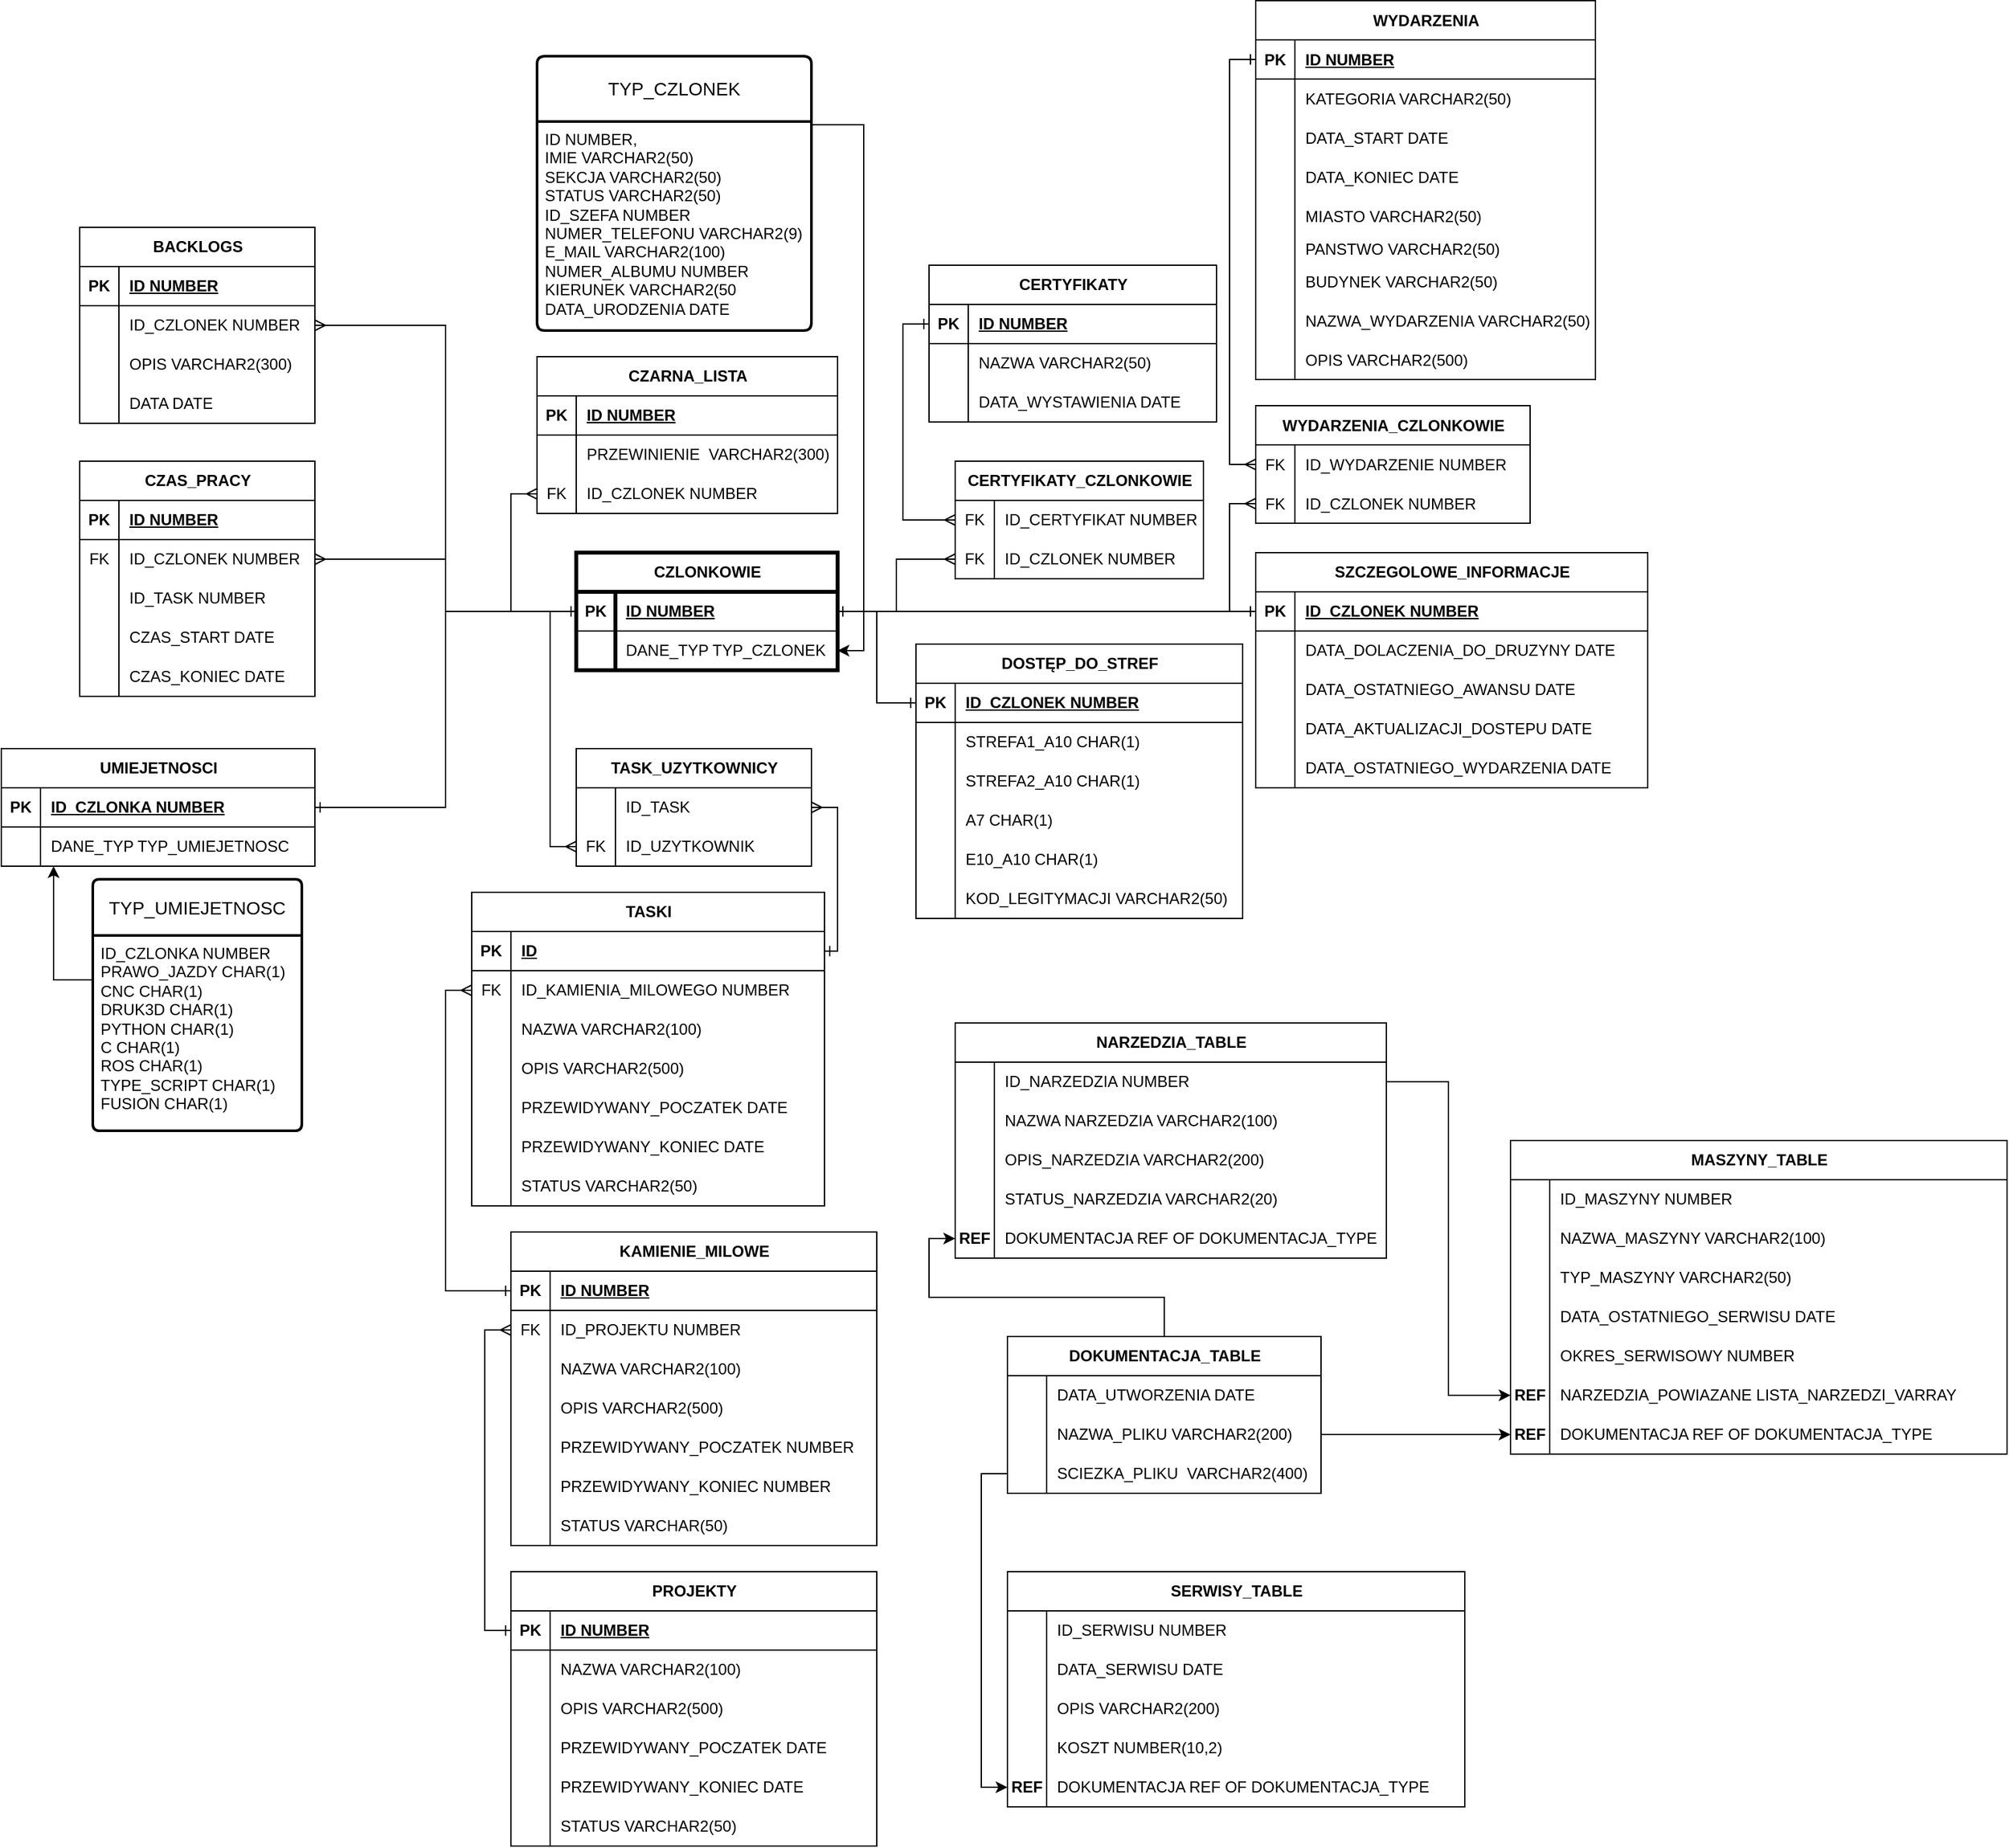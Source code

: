 <mxfile version="26.0.6">
  <diagram id="R2lEEEUBdFMjLlhIrx00" name="Page-1">
    <mxGraphModel dx="1434" dy="746" grid="1" gridSize="10" guides="1" tooltips="1" connect="1" arrows="1" fold="1" page="1" pageScale="1" pageWidth="850" pageHeight="1100" math="0" shadow="0" extFonts="Permanent Marker^https://fonts.googleapis.com/css?family=Permanent+Marker">
      <root>
        <mxCell id="0" />
        <mxCell id="1" parent="0" />
        <mxCell id="mbsnouk-hTOih4AOeomP-14" value="BACKLOGS" style="shape=table;startSize=30;container=1;collapsible=1;childLayout=tableLayout;fixedRows=1;rowLines=0;fontStyle=1;align=center;resizeLast=1;html=1;" parent="1" vertex="1">
          <mxGeometry x="180" y="521" width="180" height="150" as="geometry" />
        </mxCell>
        <mxCell id="mbsnouk-hTOih4AOeomP-15" value="" style="shape=tableRow;horizontal=0;startSize=0;swimlaneHead=0;swimlaneBody=0;fillColor=none;collapsible=0;dropTarget=0;points=[[0,0.5],[1,0.5]];portConstraint=eastwest;top=0;left=0;right=0;bottom=1;" parent="mbsnouk-hTOih4AOeomP-14" vertex="1">
          <mxGeometry y="30" width="180" height="30" as="geometry" />
        </mxCell>
        <mxCell id="mbsnouk-hTOih4AOeomP-16" value="PK" style="shape=partialRectangle;connectable=0;fillColor=none;top=0;left=0;bottom=0;right=0;fontStyle=1;overflow=hidden;whiteSpace=wrap;html=1;" parent="mbsnouk-hTOih4AOeomP-15" vertex="1">
          <mxGeometry width="30" height="30" as="geometry">
            <mxRectangle width="30" height="30" as="alternateBounds" />
          </mxGeometry>
        </mxCell>
        <mxCell id="mbsnouk-hTOih4AOeomP-17" value="ID NUMBER" style="shape=partialRectangle;connectable=0;fillColor=none;top=0;left=0;bottom=0;right=0;align=left;spacingLeft=6;fontStyle=5;overflow=hidden;whiteSpace=wrap;html=1;" parent="mbsnouk-hTOih4AOeomP-15" vertex="1">
          <mxGeometry x="30" width="150" height="30" as="geometry">
            <mxRectangle width="150" height="30" as="alternateBounds" />
          </mxGeometry>
        </mxCell>
        <mxCell id="mbsnouk-hTOih4AOeomP-18" value="" style="shape=tableRow;horizontal=0;startSize=0;swimlaneHead=0;swimlaneBody=0;fillColor=none;collapsible=0;dropTarget=0;points=[[0,0.5],[1,0.5]];portConstraint=eastwest;top=0;left=0;right=0;bottom=0;" parent="mbsnouk-hTOih4AOeomP-14" vertex="1">
          <mxGeometry y="60" width="180" height="30" as="geometry" />
        </mxCell>
        <mxCell id="mbsnouk-hTOih4AOeomP-19" value="" style="shape=partialRectangle;connectable=0;fillColor=none;top=0;left=0;bottom=0;right=0;editable=1;overflow=hidden;whiteSpace=wrap;html=1;" parent="mbsnouk-hTOih4AOeomP-18" vertex="1">
          <mxGeometry width="30" height="30" as="geometry">
            <mxRectangle width="30" height="30" as="alternateBounds" />
          </mxGeometry>
        </mxCell>
        <mxCell id="mbsnouk-hTOih4AOeomP-20" value="ID_CZLONEK NUMBER" style="shape=partialRectangle;connectable=0;fillColor=none;top=0;left=0;bottom=0;right=0;align=left;spacingLeft=6;overflow=hidden;whiteSpace=wrap;html=1;" parent="mbsnouk-hTOih4AOeomP-18" vertex="1">
          <mxGeometry x="30" width="150" height="30" as="geometry">
            <mxRectangle width="150" height="30" as="alternateBounds" />
          </mxGeometry>
        </mxCell>
        <mxCell id="mbsnouk-hTOih4AOeomP-21" value="" style="shape=tableRow;horizontal=0;startSize=0;swimlaneHead=0;swimlaneBody=0;fillColor=none;collapsible=0;dropTarget=0;points=[[0,0.5],[1,0.5]];portConstraint=eastwest;top=0;left=0;right=0;bottom=0;" parent="mbsnouk-hTOih4AOeomP-14" vertex="1">
          <mxGeometry y="90" width="180" height="30" as="geometry" />
        </mxCell>
        <mxCell id="mbsnouk-hTOih4AOeomP-22" value="" style="shape=partialRectangle;connectable=0;fillColor=none;top=0;left=0;bottom=0;right=0;editable=1;overflow=hidden;whiteSpace=wrap;html=1;" parent="mbsnouk-hTOih4AOeomP-21" vertex="1">
          <mxGeometry width="30" height="30" as="geometry">
            <mxRectangle width="30" height="30" as="alternateBounds" />
          </mxGeometry>
        </mxCell>
        <mxCell id="mbsnouk-hTOih4AOeomP-23" value="OPIS&amp;nbsp;VARCHAR2(300)" style="shape=partialRectangle;connectable=0;fillColor=none;top=0;left=0;bottom=0;right=0;align=left;spacingLeft=6;overflow=hidden;whiteSpace=wrap;html=1;" parent="mbsnouk-hTOih4AOeomP-21" vertex="1">
          <mxGeometry x="30" width="150" height="30" as="geometry">
            <mxRectangle width="150" height="30" as="alternateBounds" />
          </mxGeometry>
        </mxCell>
        <mxCell id="mbsnouk-hTOih4AOeomP-24" value="" style="shape=tableRow;horizontal=0;startSize=0;swimlaneHead=0;swimlaneBody=0;fillColor=none;collapsible=0;dropTarget=0;points=[[0,0.5],[1,0.5]];portConstraint=eastwest;top=0;left=0;right=0;bottom=0;" parent="mbsnouk-hTOih4AOeomP-14" vertex="1">
          <mxGeometry y="120" width="180" height="30" as="geometry" />
        </mxCell>
        <mxCell id="mbsnouk-hTOih4AOeomP-25" value="" style="shape=partialRectangle;connectable=0;fillColor=none;top=0;left=0;bottom=0;right=0;editable=1;overflow=hidden;whiteSpace=wrap;html=1;" parent="mbsnouk-hTOih4AOeomP-24" vertex="1">
          <mxGeometry width="30" height="30" as="geometry">
            <mxRectangle width="30" height="30" as="alternateBounds" />
          </mxGeometry>
        </mxCell>
        <mxCell id="mbsnouk-hTOih4AOeomP-26" value="DATA DATE" style="shape=partialRectangle;connectable=0;fillColor=none;top=0;left=0;bottom=0;right=0;align=left;spacingLeft=6;overflow=hidden;whiteSpace=wrap;html=1;" parent="mbsnouk-hTOih4AOeomP-24" vertex="1">
          <mxGeometry x="30" width="150" height="30" as="geometry">
            <mxRectangle width="150" height="30" as="alternateBounds" />
          </mxGeometry>
        </mxCell>
        <mxCell id="mbsnouk-hTOih4AOeomP-27" value="CERTYFIKATY" style="shape=table;startSize=30;container=1;collapsible=1;childLayout=tableLayout;fixedRows=1;rowLines=0;fontStyle=1;align=center;resizeLast=1;html=1;" parent="1" vertex="1">
          <mxGeometry x="830" y="550" width="220" height="120" as="geometry" />
        </mxCell>
        <mxCell id="mbsnouk-hTOih4AOeomP-28" value="" style="shape=tableRow;horizontal=0;startSize=0;swimlaneHead=0;swimlaneBody=0;fillColor=none;collapsible=0;dropTarget=0;points=[[0,0.5],[1,0.5]];portConstraint=eastwest;top=0;left=0;right=0;bottom=1;" parent="mbsnouk-hTOih4AOeomP-27" vertex="1">
          <mxGeometry y="30" width="220" height="30" as="geometry" />
        </mxCell>
        <mxCell id="mbsnouk-hTOih4AOeomP-29" value="PK" style="shape=partialRectangle;connectable=0;fillColor=none;top=0;left=0;bottom=0;right=0;fontStyle=1;overflow=hidden;whiteSpace=wrap;html=1;" parent="mbsnouk-hTOih4AOeomP-28" vertex="1">
          <mxGeometry width="30" height="30" as="geometry">
            <mxRectangle width="30" height="30" as="alternateBounds" />
          </mxGeometry>
        </mxCell>
        <mxCell id="mbsnouk-hTOih4AOeomP-30" value="ID NUMBER" style="shape=partialRectangle;connectable=0;fillColor=none;top=0;left=0;bottom=0;right=0;align=left;spacingLeft=6;fontStyle=5;overflow=hidden;whiteSpace=wrap;html=1;" parent="mbsnouk-hTOih4AOeomP-28" vertex="1">
          <mxGeometry x="30" width="190" height="30" as="geometry">
            <mxRectangle width="190" height="30" as="alternateBounds" />
          </mxGeometry>
        </mxCell>
        <mxCell id="mbsnouk-hTOih4AOeomP-31" value="" style="shape=tableRow;horizontal=0;startSize=0;swimlaneHead=0;swimlaneBody=0;fillColor=none;collapsible=0;dropTarget=0;points=[[0,0.5],[1,0.5]];portConstraint=eastwest;top=0;left=0;right=0;bottom=0;" parent="mbsnouk-hTOih4AOeomP-27" vertex="1">
          <mxGeometry y="60" width="220" height="30" as="geometry" />
        </mxCell>
        <mxCell id="mbsnouk-hTOih4AOeomP-32" value="" style="shape=partialRectangle;connectable=0;fillColor=none;top=0;left=0;bottom=0;right=0;editable=1;overflow=hidden;whiteSpace=wrap;html=1;" parent="mbsnouk-hTOih4AOeomP-31" vertex="1">
          <mxGeometry width="30" height="30" as="geometry">
            <mxRectangle width="30" height="30" as="alternateBounds" />
          </mxGeometry>
        </mxCell>
        <mxCell id="mbsnouk-hTOih4AOeomP-33" value="NAZWA&amp;nbsp;VARCHAR2(50)" style="shape=partialRectangle;connectable=0;fillColor=none;top=0;left=0;bottom=0;right=0;align=left;spacingLeft=6;overflow=hidden;whiteSpace=wrap;html=1;" parent="mbsnouk-hTOih4AOeomP-31" vertex="1">
          <mxGeometry x="30" width="190" height="30" as="geometry">
            <mxRectangle width="190" height="30" as="alternateBounds" />
          </mxGeometry>
        </mxCell>
        <mxCell id="mbsnouk-hTOih4AOeomP-34" value="" style="shape=tableRow;horizontal=0;startSize=0;swimlaneHead=0;swimlaneBody=0;fillColor=none;collapsible=0;dropTarget=0;points=[[0,0.5],[1,0.5]];portConstraint=eastwest;top=0;left=0;right=0;bottom=0;" parent="mbsnouk-hTOih4AOeomP-27" vertex="1">
          <mxGeometry y="90" width="220" height="30" as="geometry" />
        </mxCell>
        <mxCell id="mbsnouk-hTOih4AOeomP-35" value="" style="shape=partialRectangle;connectable=0;fillColor=none;top=0;left=0;bottom=0;right=0;editable=1;overflow=hidden;whiteSpace=wrap;html=1;" parent="mbsnouk-hTOih4AOeomP-34" vertex="1">
          <mxGeometry width="30" height="30" as="geometry">
            <mxRectangle width="30" height="30" as="alternateBounds" />
          </mxGeometry>
        </mxCell>
        <mxCell id="mbsnouk-hTOih4AOeomP-36" value="DATA_WYSTAWIENIA DATE" style="shape=partialRectangle;connectable=0;fillColor=none;top=0;left=0;bottom=0;right=0;align=left;spacingLeft=6;overflow=hidden;whiteSpace=wrap;html=1;" parent="mbsnouk-hTOih4AOeomP-34" vertex="1">
          <mxGeometry x="30" width="190" height="30" as="geometry">
            <mxRectangle width="190" height="30" as="alternateBounds" />
          </mxGeometry>
        </mxCell>
        <mxCell id="mbsnouk-hTOih4AOeomP-40" value="CERTYFIKATY_CZLONKOWIE" style="shape=table;startSize=30;container=1;collapsible=1;childLayout=tableLayout;fixedRows=1;rowLines=0;fontStyle=1;align=center;resizeLast=1;html=1;" parent="1" vertex="1">
          <mxGeometry x="850" y="700" width="190" height="90" as="geometry" />
        </mxCell>
        <mxCell id="mbsnouk-hTOih4AOeomP-44" value="" style="shape=tableRow;horizontal=0;startSize=0;swimlaneHead=0;swimlaneBody=0;fillColor=none;collapsible=0;dropTarget=0;points=[[0,0.5],[1,0.5]];portConstraint=eastwest;top=0;left=0;right=0;bottom=0;" parent="mbsnouk-hTOih4AOeomP-40" vertex="1">
          <mxGeometry y="30" width="190" height="30" as="geometry" />
        </mxCell>
        <mxCell id="mbsnouk-hTOih4AOeomP-45" value="FK" style="shape=partialRectangle;connectable=0;fillColor=none;top=0;left=0;bottom=0;right=0;editable=1;overflow=hidden;whiteSpace=wrap;html=1;" parent="mbsnouk-hTOih4AOeomP-44" vertex="1">
          <mxGeometry width="30" height="30" as="geometry">
            <mxRectangle width="30" height="30" as="alternateBounds" />
          </mxGeometry>
        </mxCell>
        <mxCell id="mbsnouk-hTOih4AOeomP-46" value="ID_CERTYFIKAT NUMBER" style="shape=partialRectangle;connectable=0;fillColor=none;top=0;left=0;bottom=0;right=0;align=left;spacingLeft=6;overflow=hidden;whiteSpace=wrap;html=1;" parent="mbsnouk-hTOih4AOeomP-44" vertex="1">
          <mxGeometry x="30" width="160" height="30" as="geometry">
            <mxRectangle width="160" height="30" as="alternateBounds" />
          </mxGeometry>
        </mxCell>
        <mxCell id="mbsnouk-hTOih4AOeomP-47" value="" style="shape=tableRow;horizontal=0;startSize=0;swimlaneHead=0;swimlaneBody=0;fillColor=none;collapsible=0;dropTarget=0;points=[[0,0.5],[1,0.5]];portConstraint=eastwest;top=0;left=0;right=0;bottom=0;" parent="mbsnouk-hTOih4AOeomP-40" vertex="1">
          <mxGeometry y="60" width="190" height="30" as="geometry" />
        </mxCell>
        <mxCell id="mbsnouk-hTOih4AOeomP-48" value="FK" style="shape=partialRectangle;connectable=0;fillColor=none;top=0;left=0;bottom=0;right=0;editable=1;overflow=hidden;whiteSpace=wrap;html=1;" parent="mbsnouk-hTOih4AOeomP-47" vertex="1">
          <mxGeometry width="30" height="30" as="geometry">
            <mxRectangle width="30" height="30" as="alternateBounds" />
          </mxGeometry>
        </mxCell>
        <mxCell id="mbsnouk-hTOih4AOeomP-49" value="ID_CZLONEK NUMBER" style="shape=partialRectangle;connectable=0;fillColor=none;top=0;left=0;bottom=0;right=0;align=left;spacingLeft=6;overflow=hidden;whiteSpace=wrap;html=1;" parent="mbsnouk-hTOih4AOeomP-47" vertex="1">
          <mxGeometry x="30" width="160" height="30" as="geometry">
            <mxRectangle width="160" height="30" as="alternateBounds" />
          </mxGeometry>
        </mxCell>
        <mxCell id="mbsnouk-hTOih4AOeomP-53" value="CZARNA_LISTA" style="shape=table;startSize=30;container=1;collapsible=1;childLayout=tableLayout;fixedRows=1;rowLines=0;fontStyle=1;align=center;resizeLast=1;html=1;" parent="1" vertex="1">
          <mxGeometry x="530" y="620" width="230" height="120" as="geometry" />
        </mxCell>
        <mxCell id="mbsnouk-hTOih4AOeomP-54" value="" style="shape=tableRow;horizontal=0;startSize=0;swimlaneHead=0;swimlaneBody=0;fillColor=none;collapsible=0;dropTarget=0;points=[[0,0.5],[1,0.5]];portConstraint=eastwest;top=0;left=0;right=0;bottom=1;" parent="mbsnouk-hTOih4AOeomP-53" vertex="1">
          <mxGeometry y="30" width="230" height="30" as="geometry" />
        </mxCell>
        <mxCell id="mbsnouk-hTOih4AOeomP-55" value="PK" style="shape=partialRectangle;connectable=0;fillColor=none;top=0;left=0;bottom=0;right=0;fontStyle=1;overflow=hidden;whiteSpace=wrap;html=1;" parent="mbsnouk-hTOih4AOeomP-54" vertex="1">
          <mxGeometry width="30" height="30" as="geometry">
            <mxRectangle width="30" height="30" as="alternateBounds" />
          </mxGeometry>
        </mxCell>
        <mxCell id="mbsnouk-hTOih4AOeomP-56" value="ID NUMBER" style="shape=partialRectangle;connectable=0;fillColor=none;top=0;left=0;bottom=0;right=0;align=left;spacingLeft=6;fontStyle=5;overflow=hidden;whiteSpace=wrap;html=1;" parent="mbsnouk-hTOih4AOeomP-54" vertex="1">
          <mxGeometry x="30" width="200" height="30" as="geometry">
            <mxRectangle width="200" height="30" as="alternateBounds" />
          </mxGeometry>
        </mxCell>
        <mxCell id="mbsnouk-hTOih4AOeomP-57" value="" style="shape=tableRow;horizontal=0;startSize=0;swimlaneHead=0;swimlaneBody=0;fillColor=none;collapsible=0;dropTarget=0;points=[[0,0.5],[1,0.5]];portConstraint=eastwest;top=0;left=0;right=0;bottom=0;" parent="mbsnouk-hTOih4AOeomP-53" vertex="1">
          <mxGeometry y="60" width="230" height="30" as="geometry" />
        </mxCell>
        <mxCell id="mbsnouk-hTOih4AOeomP-58" value="" style="shape=partialRectangle;connectable=0;fillColor=none;top=0;left=0;bottom=0;right=0;editable=1;overflow=hidden;whiteSpace=wrap;html=1;" parent="mbsnouk-hTOih4AOeomP-57" vertex="1">
          <mxGeometry width="30" height="30" as="geometry">
            <mxRectangle width="30" height="30" as="alternateBounds" />
          </mxGeometry>
        </mxCell>
        <mxCell id="mbsnouk-hTOih4AOeomP-59" value="PRZEWINIENIE&amp;nbsp;&amp;nbsp;VARCHAR2(300)&amp;nbsp;" style="shape=partialRectangle;connectable=0;fillColor=none;top=0;left=0;bottom=0;right=0;align=left;spacingLeft=6;overflow=hidden;whiteSpace=wrap;html=1;" parent="mbsnouk-hTOih4AOeomP-57" vertex="1">
          <mxGeometry x="30" width="200" height="30" as="geometry">
            <mxRectangle width="200" height="30" as="alternateBounds" />
          </mxGeometry>
        </mxCell>
        <mxCell id="mbsnouk-hTOih4AOeomP-60" value="" style="shape=tableRow;horizontal=0;startSize=0;swimlaneHead=0;swimlaneBody=0;fillColor=none;collapsible=0;dropTarget=0;points=[[0,0.5],[1,0.5]];portConstraint=eastwest;top=0;left=0;right=0;bottom=0;" parent="mbsnouk-hTOih4AOeomP-53" vertex="1">
          <mxGeometry y="90" width="230" height="30" as="geometry" />
        </mxCell>
        <mxCell id="mbsnouk-hTOih4AOeomP-61" value="FK" style="shape=partialRectangle;connectable=0;fillColor=none;top=0;left=0;bottom=0;right=0;editable=1;overflow=hidden;whiteSpace=wrap;html=1;" parent="mbsnouk-hTOih4AOeomP-60" vertex="1">
          <mxGeometry width="30" height="30" as="geometry">
            <mxRectangle width="30" height="30" as="alternateBounds" />
          </mxGeometry>
        </mxCell>
        <mxCell id="mbsnouk-hTOih4AOeomP-62" value="ID_CZLONEK NUMBER" style="shape=partialRectangle;connectable=0;fillColor=none;top=0;left=0;bottom=0;right=0;align=left;spacingLeft=6;overflow=hidden;whiteSpace=wrap;html=1;" parent="mbsnouk-hTOih4AOeomP-60" vertex="1">
          <mxGeometry x="30" width="200" height="30" as="geometry">
            <mxRectangle width="200" height="30" as="alternateBounds" />
          </mxGeometry>
        </mxCell>
        <object label="CZAS_PRACY" O="OIO" id="mbsnouk-hTOih4AOeomP-66">
          <mxCell style="shape=table;startSize=30;container=1;collapsible=1;childLayout=tableLayout;fixedRows=1;rowLines=0;fontStyle=1;align=center;resizeLast=1;html=1;" parent="1" vertex="1">
            <mxGeometry x="180" y="700" width="180" height="180" as="geometry">
              <mxRectangle x="70" y="700" width="120" height="30" as="alternateBounds" />
            </mxGeometry>
          </mxCell>
        </object>
        <mxCell id="mbsnouk-hTOih4AOeomP-67" value="" style="shape=tableRow;horizontal=0;startSize=0;swimlaneHead=0;swimlaneBody=0;fillColor=none;collapsible=0;dropTarget=0;points=[[0,0.5],[1,0.5]];portConstraint=eastwest;top=0;left=0;right=0;bottom=1;" parent="mbsnouk-hTOih4AOeomP-66" vertex="1">
          <mxGeometry y="30" width="180" height="30" as="geometry" />
        </mxCell>
        <mxCell id="mbsnouk-hTOih4AOeomP-68" value="PK" style="shape=partialRectangle;connectable=0;fillColor=none;top=0;left=0;bottom=0;right=0;fontStyle=1;overflow=hidden;whiteSpace=wrap;html=1;" parent="mbsnouk-hTOih4AOeomP-67" vertex="1">
          <mxGeometry width="30" height="30" as="geometry">
            <mxRectangle width="30" height="30" as="alternateBounds" />
          </mxGeometry>
        </mxCell>
        <mxCell id="mbsnouk-hTOih4AOeomP-69" value="ID NUMBER" style="shape=partialRectangle;connectable=0;fillColor=none;top=0;left=0;bottom=0;right=0;align=left;spacingLeft=6;fontStyle=5;overflow=hidden;whiteSpace=wrap;html=1;" parent="mbsnouk-hTOih4AOeomP-67" vertex="1">
          <mxGeometry x="30" width="150" height="30" as="geometry">
            <mxRectangle width="150" height="30" as="alternateBounds" />
          </mxGeometry>
        </mxCell>
        <mxCell id="mbsnouk-hTOih4AOeomP-70" value="" style="shape=tableRow;horizontal=0;startSize=0;swimlaneHead=0;swimlaneBody=0;fillColor=none;collapsible=0;dropTarget=0;points=[[0,0.5],[1,0.5]];portConstraint=eastwest;top=0;left=0;right=0;bottom=0;" parent="mbsnouk-hTOih4AOeomP-66" vertex="1">
          <mxGeometry y="60" width="180" height="30" as="geometry" />
        </mxCell>
        <mxCell id="mbsnouk-hTOih4AOeomP-71" value="FK" style="shape=partialRectangle;connectable=0;fillColor=none;top=0;left=0;bottom=0;right=0;editable=1;overflow=hidden;whiteSpace=wrap;html=1;" parent="mbsnouk-hTOih4AOeomP-70" vertex="1">
          <mxGeometry width="30" height="30" as="geometry">
            <mxRectangle width="30" height="30" as="alternateBounds" />
          </mxGeometry>
        </mxCell>
        <mxCell id="mbsnouk-hTOih4AOeomP-72" value="ID_CZLONEK NUMBER" style="shape=partialRectangle;connectable=0;fillColor=none;top=0;left=0;bottom=0;right=0;align=left;spacingLeft=6;overflow=hidden;whiteSpace=wrap;html=1;" parent="mbsnouk-hTOih4AOeomP-70" vertex="1">
          <mxGeometry x="30" width="150" height="30" as="geometry">
            <mxRectangle width="150" height="30" as="alternateBounds" />
          </mxGeometry>
        </mxCell>
        <mxCell id="mbsnouk-hTOih4AOeomP-73" value="" style="shape=tableRow;horizontal=0;startSize=0;swimlaneHead=0;swimlaneBody=0;fillColor=none;collapsible=0;dropTarget=0;points=[[0,0.5],[1,0.5]];portConstraint=eastwest;top=0;left=0;right=0;bottom=0;" parent="mbsnouk-hTOih4AOeomP-66" vertex="1">
          <mxGeometry y="90" width="180" height="30" as="geometry" />
        </mxCell>
        <mxCell id="mbsnouk-hTOih4AOeomP-74" value="" style="shape=partialRectangle;connectable=0;fillColor=none;top=0;left=0;bottom=0;right=0;editable=1;overflow=hidden;whiteSpace=wrap;html=1;" parent="mbsnouk-hTOih4AOeomP-73" vertex="1">
          <mxGeometry width="30" height="30" as="geometry">
            <mxRectangle width="30" height="30" as="alternateBounds" />
          </mxGeometry>
        </mxCell>
        <mxCell id="mbsnouk-hTOih4AOeomP-75" value="ID_TASK NUMBER" style="shape=partialRectangle;connectable=0;fillColor=none;top=0;left=0;bottom=0;right=0;align=left;spacingLeft=6;overflow=hidden;whiteSpace=wrap;html=1;" parent="mbsnouk-hTOih4AOeomP-73" vertex="1">
          <mxGeometry x="30" width="150" height="30" as="geometry">
            <mxRectangle width="150" height="30" as="alternateBounds" />
          </mxGeometry>
        </mxCell>
        <mxCell id="mbsnouk-hTOih4AOeomP-76" value="" style="shape=tableRow;horizontal=0;startSize=0;swimlaneHead=0;swimlaneBody=0;fillColor=none;collapsible=0;dropTarget=0;points=[[0,0.5],[1,0.5]];portConstraint=eastwest;top=0;left=0;right=0;bottom=0;" parent="mbsnouk-hTOih4AOeomP-66" vertex="1">
          <mxGeometry y="120" width="180" height="30" as="geometry" />
        </mxCell>
        <mxCell id="mbsnouk-hTOih4AOeomP-77" value="" style="shape=partialRectangle;connectable=0;fillColor=none;top=0;left=0;bottom=0;right=0;editable=1;overflow=hidden;whiteSpace=wrap;html=1;" parent="mbsnouk-hTOih4AOeomP-76" vertex="1">
          <mxGeometry width="30" height="30" as="geometry">
            <mxRectangle width="30" height="30" as="alternateBounds" />
          </mxGeometry>
        </mxCell>
        <mxCell id="mbsnouk-hTOih4AOeomP-78" value="CZAS_START DATE" style="shape=partialRectangle;connectable=0;fillColor=none;top=0;left=0;bottom=0;right=0;align=left;spacingLeft=6;overflow=hidden;whiteSpace=wrap;html=1;" parent="mbsnouk-hTOih4AOeomP-76" vertex="1">
          <mxGeometry x="30" width="150" height="30" as="geometry">
            <mxRectangle width="150" height="30" as="alternateBounds" />
          </mxGeometry>
        </mxCell>
        <mxCell id="mbsnouk-hTOih4AOeomP-80" style="shape=tableRow;horizontal=0;startSize=0;swimlaneHead=0;swimlaneBody=0;fillColor=none;collapsible=0;dropTarget=0;points=[[0,0.5],[1,0.5]];portConstraint=eastwest;top=0;left=0;right=0;bottom=0;" parent="mbsnouk-hTOih4AOeomP-66" vertex="1">
          <mxGeometry y="150" width="180" height="30" as="geometry" />
        </mxCell>
        <mxCell id="mbsnouk-hTOih4AOeomP-81" style="shape=partialRectangle;connectable=0;fillColor=none;top=0;left=0;bottom=0;right=0;editable=1;overflow=hidden;whiteSpace=wrap;html=1;" parent="mbsnouk-hTOih4AOeomP-80" vertex="1">
          <mxGeometry width="30" height="30" as="geometry">
            <mxRectangle width="30" height="30" as="alternateBounds" />
          </mxGeometry>
        </mxCell>
        <mxCell id="mbsnouk-hTOih4AOeomP-82" value="CZAS_KONIEC DATE" style="shape=partialRectangle;connectable=0;fillColor=none;top=0;left=0;bottom=0;right=0;align=left;spacingLeft=6;overflow=hidden;whiteSpace=wrap;html=1;" parent="mbsnouk-hTOih4AOeomP-80" vertex="1">
          <mxGeometry x="30" width="150" height="30" as="geometry">
            <mxRectangle width="150" height="30" as="alternateBounds" />
          </mxGeometry>
        </mxCell>
        <mxCell id="mbsnouk-hTOih4AOeomP-83" value="CZLONKOWIE" style="shape=table;startSize=30;container=1;collapsible=1;childLayout=tableLayout;fixedRows=1;rowLines=0;fontStyle=1;align=center;resizeLast=1;html=1;strokeWidth=3;" parent="1" vertex="1">
          <mxGeometry x="560" y="770" width="200" height="90" as="geometry" />
        </mxCell>
        <mxCell id="mbsnouk-hTOih4AOeomP-84" value="" style="shape=tableRow;horizontal=0;startSize=0;swimlaneHead=0;swimlaneBody=0;fillColor=none;collapsible=0;dropTarget=0;points=[[0,0.5],[1,0.5]];portConstraint=eastwest;top=0;left=0;right=0;bottom=1;" parent="mbsnouk-hTOih4AOeomP-83" vertex="1">
          <mxGeometry y="30" width="200" height="30" as="geometry" />
        </mxCell>
        <mxCell id="mbsnouk-hTOih4AOeomP-85" value="PK" style="shape=partialRectangle;connectable=0;fillColor=none;top=0;left=0;bottom=0;right=0;fontStyle=1;overflow=hidden;whiteSpace=wrap;html=1;" parent="mbsnouk-hTOih4AOeomP-84" vertex="1">
          <mxGeometry width="30" height="30" as="geometry">
            <mxRectangle width="30" height="30" as="alternateBounds" />
          </mxGeometry>
        </mxCell>
        <mxCell id="mbsnouk-hTOih4AOeomP-86" value="ID NUMBER" style="shape=partialRectangle;connectable=0;fillColor=none;top=0;left=0;bottom=0;right=0;align=left;spacingLeft=6;fontStyle=5;overflow=hidden;whiteSpace=wrap;html=1;" parent="mbsnouk-hTOih4AOeomP-84" vertex="1">
          <mxGeometry x="30" width="170" height="30" as="geometry">
            <mxRectangle width="170" height="30" as="alternateBounds" />
          </mxGeometry>
        </mxCell>
        <mxCell id="mbsnouk-hTOih4AOeomP-87" value="" style="shape=tableRow;horizontal=0;startSize=0;swimlaneHead=0;swimlaneBody=0;fillColor=none;collapsible=0;dropTarget=0;points=[[0,0.5],[1,0.5]];portConstraint=eastwest;top=0;left=0;right=0;bottom=0;" parent="mbsnouk-hTOih4AOeomP-83" vertex="1">
          <mxGeometry y="60" width="200" height="30" as="geometry" />
        </mxCell>
        <mxCell id="mbsnouk-hTOih4AOeomP-88" value="" style="shape=partialRectangle;connectable=0;fillColor=none;top=0;left=0;bottom=0;right=0;editable=1;overflow=hidden;whiteSpace=wrap;html=1;" parent="mbsnouk-hTOih4AOeomP-87" vertex="1">
          <mxGeometry width="30" height="30" as="geometry">
            <mxRectangle width="30" height="30" as="alternateBounds" />
          </mxGeometry>
        </mxCell>
        <mxCell id="mbsnouk-hTOih4AOeomP-89" value="DANE_TYP TYP_CZLONEK" style="shape=partialRectangle;connectable=0;fillColor=none;top=0;left=0;bottom=0;right=0;align=left;spacingLeft=6;overflow=hidden;whiteSpace=wrap;html=1;" parent="mbsnouk-hTOih4AOeomP-87" vertex="1">
          <mxGeometry x="30" width="170" height="30" as="geometry">
            <mxRectangle width="170" height="30" as="alternateBounds" />
          </mxGeometry>
        </mxCell>
        <mxCell id="mbsnouk-hTOih4AOeomP-96" value="DOSTĘP_DO_STREF" style="shape=table;startSize=30;container=1;collapsible=1;childLayout=tableLayout;fixedRows=1;rowLines=0;fontStyle=1;align=center;resizeLast=1;html=1;" parent="1" vertex="1">
          <mxGeometry x="820" y="840" width="250" height="210" as="geometry" />
        </mxCell>
        <mxCell id="mbsnouk-hTOih4AOeomP-97" value="" style="shape=tableRow;horizontal=0;startSize=0;swimlaneHead=0;swimlaneBody=0;fillColor=none;collapsible=0;dropTarget=0;points=[[0,0.5],[1,0.5]];portConstraint=eastwest;top=0;left=0;right=0;bottom=1;" parent="mbsnouk-hTOih4AOeomP-96" vertex="1">
          <mxGeometry y="30" width="250" height="30" as="geometry" />
        </mxCell>
        <mxCell id="mbsnouk-hTOih4AOeomP-98" value="PK" style="shape=partialRectangle;connectable=0;fillColor=none;top=0;left=0;bottom=0;right=0;fontStyle=1;overflow=hidden;whiteSpace=wrap;html=1;" parent="mbsnouk-hTOih4AOeomP-97" vertex="1">
          <mxGeometry width="30" height="30" as="geometry">
            <mxRectangle width="30" height="30" as="alternateBounds" />
          </mxGeometry>
        </mxCell>
        <mxCell id="mbsnouk-hTOih4AOeomP-99" value="ID_CZLONEK NUMBER" style="shape=partialRectangle;connectable=0;fillColor=none;top=0;left=0;bottom=0;right=0;align=left;spacingLeft=6;fontStyle=5;overflow=hidden;whiteSpace=wrap;html=1;" parent="mbsnouk-hTOih4AOeomP-97" vertex="1">
          <mxGeometry x="30" width="220" height="30" as="geometry">
            <mxRectangle width="220" height="30" as="alternateBounds" />
          </mxGeometry>
        </mxCell>
        <mxCell id="mbsnouk-hTOih4AOeomP-100" value="" style="shape=tableRow;horizontal=0;startSize=0;swimlaneHead=0;swimlaneBody=0;fillColor=none;collapsible=0;dropTarget=0;points=[[0,0.5],[1,0.5]];portConstraint=eastwest;top=0;left=0;right=0;bottom=0;" parent="mbsnouk-hTOih4AOeomP-96" vertex="1">
          <mxGeometry y="60" width="250" height="30" as="geometry" />
        </mxCell>
        <mxCell id="mbsnouk-hTOih4AOeomP-101" value="" style="shape=partialRectangle;connectable=0;fillColor=none;top=0;left=0;bottom=0;right=0;editable=1;overflow=hidden;whiteSpace=wrap;html=1;" parent="mbsnouk-hTOih4AOeomP-100" vertex="1">
          <mxGeometry width="30" height="30" as="geometry">
            <mxRectangle width="30" height="30" as="alternateBounds" />
          </mxGeometry>
        </mxCell>
        <mxCell id="mbsnouk-hTOih4AOeomP-102" value="STREFA1_A10&amp;nbsp;CHAR(1)&amp;nbsp;" style="shape=partialRectangle;connectable=0;fillColor=none;top=0;left=0;bottom=0;right=0;align=left;spacingLeft=6;overflow=hidden;whiteSpace=wrap;html=1;" parent="mbsnouk-hTOih4AOeomP-100" vertex="1">
          <mxGeometry x="30" width="220" height="30" as="geometry">
            <mxRectangle width="220" height="30" as="alternateBounds" />
          </mxGeometry>
        </mxCell>
        <mxCell id="mbsnouk-hTOih4AOeomP-103" value="" style="shape=tableRow;horizontal=0;startSize=0;swimlaneHead=0;swimlaneBody=0;fillColor=none;collapsible=0;dropTarget=0;points=[[0,0.5],[1,0.5]];portConstraint=eastwest;top=0;left=0;right=0;bottom=0;" parent="mbsnouk-hTOih4AOeomP-96" vertex="1">
          <mxGeometry y="90" width="250" height="30" as="geometry" />
        </mxCell>
        <mxCell id="mbsnouk-hTOih4AOeomP-104" value="" style="shape=partialRectangle;connectable=0;fillColor=none;top=0;left=0;bottom=0;right=0;editable=1;overflow=hidden;whiteSpace=wrap;html=1;" parent="mbsnouk-hTOih4AOeomP-103" vertex="1">
          <mxGeometry width="30" height="30" as="geometry">
            <mxRectangle width="30" height="30" as="alternateBounds" />
          </mxGeometry>
        </mxCell>
        <mxCell id="mbsnouk-hTOih4AOeomP-105" value="STREFA2_A10&amp;nbsp;CHAR(1)&amp;nbsp;" style="shape=partialRectangle;connectable=0;fillColor=none;top=0;left=0;bottom=0;right=0;align=left;spacingLeft=6;overflow=hidden;whiteSpace=wrap;html=1;" parent="mbsnouk-hTOih4AOeomP-103" vertex="1">
          <mxGeometry x="30" width="220" height="30" as="geometry">
            <mxRectangle width="220" height="30" as="alternateBounds" />
          </mxGeometry>
        </mxCell>
        <mxCell id="mbsnouk-hTOih4AOeomP-106" value="" style="shape=tableRow;horizontal=0;startSize=0;swimlaneHead=0;swimlaneBody=0;fillColor=none;collapsible=0;dropTarget=0;points=[[0,0.5],[1,0.5]];portConstraint=eastwest;top=0;left=0;right=0;bottom=0;" parent="mbsnouk-hTOih4AOeomP-96" vertex="1">
          <mxGeometry y="120" width="250" height="30" as="geometry" />
        </mxCell>
        <mxCell id="mbsnouk-hTOih4AOeomP-107" value="" style="shape=partialRectangle;connectable=0;fillColor=none;top=0;left=0;bottom=0;right=0;editable=1;overflow=hidden;whiteSpace=wrap;html=1;" parent="mbsnouk-hTOih4AOeomP-106" vertex="1">
          <mxGeometry width="30" height="30" as="geometry">
            <mxRectangle width="30" height="30" as="alternateBounds" />
          </mxGeometry>
        </mxCell>
        <mxCell id="mbsnouk-hTOih4AOeomP-108" value="A7&amp;nbsp;CHAR(1)&amp;nbsp;" style="shape=partialRectangle;connectable=0;fillColor=none;top=0;left=0;bottom=0;right=0;align=left;spacingLeft=6;overflow=hidden;whiteSpace=wrap;html=1;" parent="mbsnouk-hTOih4AOeomP-106" vertex="1">
          <mxGeometry x="30" width="220" height="30" as="geometry">
            <mxRectangle width="220" height="30" as="alternateBounds" />
          </mxGeometry>
        </mxCell>
        <mxCell id="mbsnouk-hTOih4AOeomP-109" style="shape=tableRow;horizontal=0;startSize=0;swimlaneHead=0;swimlaneBody=0;fillColor=none;collapsible=0;dropTarget=0;points=[[0,0.5],[1,0.5]];portConstraint=eastwest;top=0;left=0;right=0;bottom=0;" parent="mbsnouk-hTOih4AOeomP-96" vertex="1">
          <mxGeometry y="150" width="250" height="30" as="geometry" />
        </mxCell>
        <mxCell id="mbsnouk-hTOih4AOeomP-110" style="shape=partialRectangle;connectable=0;fillColor=none;top=0;left=0;bottom=0;right=0;editable=1;overflow=hidden;whiteSpace=wrap;html=1;" parent="mbsnouk-hTOih4AOeomP-109" vertex="1">
          <mxGeometry width="30" height="30" as="geometry">
            <mxRectangle width="30" height="30" as="alternateBounds" />
          </mxGeometry>
        </mxCell>
        <mxCell id="mbsnouk-hTOih4AOeomP-111" value="E10_A10&amp;nbsp;CHAR(1)&amp;nbsp;" style="shape=partialRectangle;connectable=0;fillColor=none;top=0;left=0;bottom=0;right=0;align=left;spacingLeft=6;overflow=hidden;whiteSpace=wrap;html=1;" parent="mbsnouk-hTOih4AOeomP-109" vertex="1">
          <mxGeometry x="30" width="220" height="30" as="geometry">
            <mxRectangle width="220" height="30" as="alternateBounds" />
          </mxGeometry>
        </mxCell>
        <mxCell id="mbsnouk-hTOih4AOeomP-112" style="shape=tableRow;horizontal=0;startSize=0;swimlaneHead=0;swimlaneBody=0;fillColor=none;collapsible=0;dropTarget=0;points=[[0,0.5],[1,0.5]];portConstraint=eastwest;top=0;left=0;right=0;bottom=0;" parent="mbsnouk-hTOih4AOeomP-96" vertex="1">
          <mxGeometry y="180" width="250" height="30" as="geometry" />
        </mxCell>
        <mxCell id="mbsnouk-hTOih4AOeomP-113" style="shape=partialRectangle;connectable=0;fillColor=none;top=0;left=0;bottom=0;right=0;editable=1;overflow=hidden;whiteSpace=wrap;html=1;" parent="mbsnouk-hTOih4AOeomP-112" vertex="1">
          <mxGeometry width="30" height="30" as="geometry">
            <mxRectangle width="30" height="30" as="alternateBounds" />
          </mxGeometry>
        </mxCell>
        <mxCell id="mbsnouk-hTOih4AOeomP-114" value="KOD_LEGITYMACJI&amp;nbsp;VARCHAR2(50)" style="shape=partialRectangle;connectable=0;fillColor=none;top=0;left=0;bottom=0;right=0;align=left;spacingLeft=6;overflow=hidden;whiteSpace=wrap;html=1;" parent="mbsnouk-hTOih4AOeomP-112" vertex="1">
          <mxGeometry x="30" width="220" height="30" as="geometry">
            <mxRectangle width="220" height="30" as="alternateBounds" />
          </mxGeometry>
        </mxCell>
        <mxCell id="mbsnouk-hTOih4AOeomP-115" value="KAMIENIE_MILOWE" style="shape=table;startSize=30;container=1;collapsible=1;childLayout=tableLayout;fixedRows=1;rowLines=0;fontStyle=1;align=center;resizeLast=1;html=1;" parent="1" vertex="1">
          <mxGeometry x="510" y="1290" width="280" height="240" as="geometry" />
        </mxCell>
        <mxCell id="mbsnouk-hTOih4AOeomP-116" value="" style="shape=tableRow;horizontal=0;startSize=0;swimlaneHead=0;swimlaneBody=0;fillColor=none;collapsible=0;dropTarget=0;points=[[0,0.5],[1,0.5]];portConstraint=eastwest;top=0;left=0;right=0;bottom=1;" parent="mbsnouk-hTOih4AOeomP-115" vertex="1">
          <mxGeometry y="30" width="280" height="30" as="geometry" />
        </mxCell>
        <mxCell id="mbsnouk-hTOih4AOeomP-117" value="PK" style="shape=partialRectangle;connectable=0;fillColor=none;top=0;left=0;bottom=0;right=0;fontStyle=1;overflow=hidden;whiteSpace=wrap;html=1;" parent="mbsnouk-hTOih4AOeomP-116" vertex="1">
          <mxGeometry width="30" height="30" as="geometry">
            <mxRectangle width="30" height="30" as="alternateBounds" />
          </mxGeometry>
        </mxCell>
        <mxCell id="mbsnouk-hTOih4AOeomP-118" value="ID NUMBER" style="shape=partialRectangle;connectable=0;fillColor=none;top=0;left=0;bottom=0;right=0;align=left;spacingLeft=6;fontStyle=5;overflow=hidden;whiteSpace=wrap;html=1;" parent="mbsnouk-hTOih4AOeomP-116" vertex="1">
          <mxGeometry x="30" width="250" height="30" as="geometry">
            <mxRectangle width="250" height="30" as="alternateBounds" />
          </mxGeometry>
        </mxCell>
        <mxCell id="mbsnouk-hTOih4AOeomP-119" value="" style="shape=tableRow;horizontal=0;startSize=0;swimlaneHead=0;swimlaneBody=0;fillColor=none;collapsible=0;dropTarget=0;points=[[0,0.5],[1,0.5]];portConstraint=eastwest;top=0;left=0;right=0;bottom=0;" parent="mbsnouk-hTOih4AOeomP-115" vertex="1">
          <mxGeometry y="60" width="280" height="30" as="geometry" />
        </mxCell>
        <mxCell id="mbsnouk-hTOih4AOeomP-120" value="FK" style="shape=partialRectangle;connectable=0;fillColor=none;top=0;left=0;bottom=0;right=0;editable=1;overflow=hidden;whiteSpace=wrap;html=1;" parent="mbsnouk-hTOih4AOeomP-119" vertex="1">
          <mxGeometry width="30" height="30" as="geometry">
            <mxRectangle width="30" height="30" as="alternateBounds" />
          </mxGeometry>
        </mxCell>
        <mxCell id="mbsnouk-hTOih4AOeomP-121" value="ID_PROJEKTU NUMBER" style="shape=partialRectangle;connectable=0;fillColor=none;top=0;left=0;bottom=0;right=0;align=left;spacingLeft=6;overflow=hidden;whiteSpace=wrap;html=1;" parent="mbsnouk-hTOih4AOeomP-119" vertex="1">
          <mxGeometry x="30" width="250" height="30" as="geometry">
            <mxRectangle width="250" height="30" as="alternateBounds" />
          </mxGeometry>
        </mxCell>
        <mxCell id="mbsnouk-hTOih4AOeomP-122" value="" style="shape=tableRow;horizontal=0;startSize=0;swimlaneHead=0;swimlaneBody=0;fillColor=none;collapsible=0;dropTarget=0;points=[[0,0.5],[1,0.5]];portConstraint=eastwest;top=0;left=0;right=0;bottom=0;" parent="mbsnouk-hTOih4AOeomP-115" vertex="1">
          <mxGeometry y="90" width="280" height="30" as="geometry" />
        </mxCell>
        <mxCell id="mbsnouk-hTOih4AOeomP-123" value="" style="shape=partialRectangle;connectable=0;fillColor=none;top=0;left=0;bottom=0;right=0;editable=1;overflow=hidden;whiteSpace=wrap;html=1;" parent="mbsnouk-hTOih4AOeomP-122" vertex="1">
          <mxGeometry width="30" height="30" as="geometry">
            <mxRectangle width="30" height="30" as="alternateBounds" />
          </mxGeometry>
        </mxCell>
        <mxCell id="mbsnouk-hTOih4AOeomP-124" value="NAZWA VARCHAR2(100)" style="shape=partialRectangle;connectable=0;fillColor=none;top=0;left=0;bottom=0;right=0;align=left;spacingLeft=6;overflow=hidden;whiteSpace=wrap;html=1;" parent="mbsnouk-hTOih4AOeomP-122" vertex="1">
          <mxGeometry x="30" width="250" height="30" as="geometry">
            <mxRectangle width="250" height="30" as="alternateBounds" />
          </mxGeometry>
        </mxCell>
        <mxCell id="mbsnouk-hTOih4AOeomP-125" value="" style="shape=tableRow;horizontal=0;startSize=0;swimlaneHead=0;swimlaneBody=0;fillColor=none;collapsible=0;dropTarget=0;points=[[0,0.5],[1,0.5]];portConstraint=eastwest;top=0;left=0;right=0;bottom=0;" parent="mbsnouk-hTOih4AOeomP-115" vertex="1">
          <mxGeometry y="120" width="280" height="30" as="geometry" />
        </mxCell>
        <mxCell id="mbsnouk-hTOih4AOeomP-126" value="" style="shape=partialRectangle;connectable=0;fillColor=none;top=0;left=0;bottom=0;right=0;editable=1;overflow=hidden;whiteSpace=wrap;html=1;" parent="mbsnouk-hTOih4AOeomP-125" vertex="1">
          <mxGeometry width="30" height="30" as="geometry">
            <mxRectangle width="30" height="30" as="alternateBounds" />
          </mxGeometry>
        </mxCell>
        <mxCell id="mbsnouk-hTOih4AOeomP-127" value="OPIS VARCHAR2(500)" style="shape=partialRectangle;connectable=0;fillColor=none;top=0;left=0;bottom=0;right=0;align=left;spacingLeft=6;overflow=hidden;whiteSpace=wrap;html=1;" parent="mbsnouk-hTOih4AOeomP-125" vertex="1">
          <mxGeometry x="30" width="250" height="30" as="geometry">
            <mxRectangle width="250" height="30" as="alternateBounds" />
          </mxGeometry>
        </mxCell>
        <mxCell id="mbsnouk-hTOih4AOeomP-128" style="shape=tableRow;horizontal=0;startSize=0;swimlaneHead=0;swimlaneBody=0;fillColor=none;collapsible=0;dropTarget=0;points=[[0,0.5],[1,0.5]];portConstraint=eastwest;top=0;left=0;right=0;bottom=0;" parent="mbsnouk-hTOih4AOeomP-115" vertex="1">
          <mxGeometry y="150" width="280" height="30" as="geometry" />
        </mxCell>
        <mxCell id="mbsnouk-hTOih4AOeomP-129" style="shape=partialRectangle;connectable=0;fillColor=none;top=0;left=0;bottom=0;right=0;editable=1;overflow=hidden;whiteSpace=wrap;html=1;" parent="mbsnouk-hTOih4AOeomP-128" vertex="1">
          <mxGeometry width="30" height="30" as="geometry">
            <mxRectangle width="30" height="30" as="alternateBounds" />
          </mxGeometry>
        </mxCell>
        <mxCell id="mbsnouk-hTOih4AOeomP-130" value="PRZEWIDYWANY_POCZATEK NUMBER" style="shape=partialRectangle;connectable=0;fillColor=none;top=0;left=0;bottom=0;right=0;align=left;spacingLeft=6;overflow=hidden;whiteSpace=wrap;html=1;" parent="mbsnouk-hTOih4AOeomP-128" vertex="1">
          <mxGeometry x="30" width="250" height="30" as="geometry">
            <mxRectangle width="250" height="30" as="alternateBounds" />
          </mxGeometry>
        </mxCell>
        <mxCell id="mbsnouk-hTOih4AOeomP-131" style="shape=tableRow;horizontal=0;startSize=0;swimlaneHead=0;swimlaneBody=0;fillColor=none;collapsible=0;dropTarget=0;points=[[0,0.5],[1,0.5]];portConstraint=eastwest;top=0;left=0;right=0;bottom=0;" parent="mbsnouk-hTOih4AOeomP-115" vertex="1">
          <mxGeometry y="180" width="280" height="30" as="geometry" />
        </mxCell>
        <mxCell id="mbsnouk-hTOih4AOeomP-132" style="shape=partialRectangle;connectable=0;fillColor=none;top=0;left=0;bottom=0;right=0;editable=1;overflow=hidden;whiteSpace=wrap;html=1;" parent="mbsnouk-hTOih4AOeomP-131" vertex="1">
          <mxGeometry width="30" height="30" as="geometry">
            <mxRectangle width="30" height="30" as="alternateBounds" />
          </mxGeometry>
        </mxCell>
        <mxCell id="mbsnouk-hTOih4AOeomP-133" value="PRZEWIDYWANY_KONIEC NUMBER" style="shape=partialRectangle;connectable=0;fillColor=none;top=0;left=0;bottom=0;right=0;align=left;spacingLeft=6;overflow=hidden;whiteSpace=wrap;html=1;" parent="mbsnouk-hTOih4AOeomP-131" vertex="1">
          <mxGeometry x="30" width="250" height="30" as="geometry">
            <mxRectangle width="250" height="30" as="alternateBounds" />
          </mxGeometry>
        </mxCell>
        <mxCell id="mbsnouk-hTOih4AOeomP-134" style="shape=tableRow;horizontal=0;startSize=0;swimlaneHead=0;swimlaneBody=0;fillColor=none;collapsible=0;dropTarget=0;points=[[0,0.5],[1,0.5]];portConstraint=eastwest;top=0;left=0;right=0;bottom=0;" parent="mbsnouk-hTOih4AOeomP-115" vertex="1">
          <mxGeometry y="210" width="280" height="30" as="geometry" />
        </mxCell>
        <mxCell id="mbsnouk-hTOih4AOeomP-135" style="shape=partialRectangle;connectable=0;fillColor=none;top=0;left=0;bottom=0;right=0;editable=1;overflow=hidden;whiteSpace=wrap;html=1;" parent="mbsnouk-hTOih4AOeomP-134" vertex="1">
          <mxGeometry width="30" height="30" as="geometry">
            <mxRectangle width="30" height="30" as="alternateBounds" />
          </mxGeometry>
        </mxCell>
        <mxCell id="mbsnouk-hTOih4AOeomP-136" value="STATUS VARCHAR(50)" style="shape=partialRectangle;connectable=0;fillColor=none;top=0;left=0;bottom=0;right=0;align=left;spacingLeft=6;overflow=hidden;whiteSpace=wrap;html=1;" parent="mbsnouk-hTOih4AOeomP-134" vertex="1">
          <mxGeometry x="30" width="250" height="30" as="geometry">
            <mxRectangle width="250" height="30" as="alternateBounds" />
          </mxGeometry>
        </mxCell>
        <mxCell id="mbsnouk-hTOih4AOeomP-137" value="SZCZEGOLOWE_INFORMACJE" style="shape=table;startSize=30;container=1;collapsible=1;childLayout=tableLayout;fixedRows=1;rowLines=0;fontStyle=1;align=center;resizeLast=1;html=1;" parent="1" vertex="1">
          <mxGeometry x="1080" y="770" width="300" height="180" as="geometry" />
        </mxCell>
        <mxCell id="mbsnouk-hTOih4AOeomP-138" value="" style="shape=tableRow;horizontal=0;startSize=0;swimlaneHead=0;swimlaneBody=0;fillColor=none;collapsible=0;dropTarget=0;points=[[0,0.5],[1,0.5]];portConstraint=eastwest;top=0;left=0;right=0;bottom=1;" parent="mbsnouk-hTOih4AOeomP-137" vertex="1">
          <mxGeometry y="30" width="300" height="30" as="geometry" />
        </mxCell>
        <mxCell id="mbsnouk-hTOih4AOeomP-139" value="PK" style="shape=partialRectangle;connectable=0;fillColor=none;top=0;left=0;bottom=0;right=0;fontStyle=1;overflow=hidden;whiteSpace=wrap;html=1;" parent="mbsnouk-hTOih4AOeomP-138" vertex="1">
          <mxGeometry width="30" height="30" as="geometry">
            <mxRectangle width="30" height="30" as="alternateBounds" />
          </mxGeometry>
        </mxCell>
        <mxCell id="mbsnouk-hTOih4AOeomP-140" value="ID_CZLONEK NUMBER" style="shape=partialRectangle;connectable=0;fillColor=none;top=0;left=0;bottom=0;right=0;align=left;spacingLeft=6;fontStyle=5;overflow=hidden;whiteSpace=wrap;html=1;" parent="mbsnouk-hTOih4AOeomP-138" vertex="1">
          <mxGeometry x="30" width="270" height="30" as="geometry">
            <mxRectangle width="270" height="30" as="alternateBounds" />
          </mxGeometry>
        </mxCell>
        <mxCell id="mbsnouk-hTOih4AOeomP-141" value="" style="shape=tableRow;horizontal=0;startSize=0;swimlaneHead=0;swimlaneBody=0;fillColor=none;collapsible=0;dropTarget=0;points=[[0,0.5],[1,0.5]];portConstraint=eastwest;top=0;left=0;right=0;bottom=0;" parent="mbsnouk-hTOih4AOeomP-137" vertex="1">
          <mxGeometry y="60" width="300" height="30" as="geometry" />
        </mxCell>
        <mxCell id="mbsnouk-hTOih4AOeomP-142" value="" style="shape=partialRectangle;connectable=0;fillColor=none;top=0;left=0;bottom=0;right=0;editable=1;overflow=hidden;whiteSpace=wrap;html=1;" parent="mbsnouk-hTOih4AOeomP-141" vertex="1">
          <mxGeometry width="30" height="30" as="geometry">
            <mxRectangle width="30" height="30" as="alternateBounds" />
          </mxGeometry>
        </mxCell>
        <mxCell id="mbsnouk-hTOih4AOeomP-143" value="DATA_DOLACZENIA_DO_DRUZYNY DATE" style="shape=partialRectangle;connectable=0;fillColor=none;top=0;left=0;bottom=0;right=0;align=left;spacingLeft=6;overflow=hidden;whiteSpace=wrap;html=1;" parent="mbsnouk-hTOih4AOeomP-141" vertex="1">
          <mxGeometry x="30" width="270" height="30" as="geometry">
            <mxRectangle width="270" height="30" as="alternateBounds" />
          </mxGeometry>
        </mxCell>
        <mxCell id="mbsnouk-hTOih4AOeomP-144" value="" style="shape=tableRow;horizontal=0;startSize=0;swimlaneHead=0;swimlaneBody=0;fillColor=none;collapsible=0;dropTarget=0;points=[[0,0.5],[1,0.5]];portConstraint=eastwest;top=0;left=0;right=0;bottom=0;" parent="mbsnouk-hTOih4AOeomP-137" vertex="1">
          <mxGeometry y="90" width="300" height="30" as="geometry" />
        </mxCell>
        <mxCell id="mbsnouk-hTOih4AOeomP-145" value="" style="shape=partialRectangle;connectable=0;fillColor=none;top=0;left=0;bottom=0;right=0;editable=1;overflow=hidden;whiteSpace=wrap;html=1;" parent="mbsnouk-hTOih4AOeomP-144" vertex="1">
          <mxGeometry width="30" height="30" as="geometry">
            <mxRectangle width="30" height="30" as="alternateBounds" />
          </mxGeometry>
        </mxCell>
        <mxCell id="mbsnouk-hTOih4AOeomP-146" value="DATA_OSTATNIEGO_AWANSU DATE" style="shape=partialRectangle;connectable=0;fillColor=none;top=0;left=0;bottom=0;right=0;align=left;spacingLeft=6;overflow=hidden;whiteSpace=wrap;html=1;" parent="mbsnouk-hTOih4AOeomP-144" vertex="1">
          <mxGeometry x="30" width="270" height="30" as="geometry">
            <mxRectangle width="270" height="30" as="alternateBounds" />
          </mxGeometry>
        </mxCell>
        <mxCell id="mbsnouk-hTOih4AOeomP-147" value="" style="shape=tableRow;horizontal=0;startSize=0;swimlaneHead=0;swimlaneBody=0;fillColor=none;collapsible=0;dropTarget=0;points=[[0,0.5],[1,0.5]];portConstraint=eastwest;top=0;left=0;right=0;bottom=0;" parent="mbsnouk-hTOih4AOeomP-137" vertex="1">
          <mxGeometry y="120" width="300" height="30" as="geometry" />
        </mxCell>
        <mxCell id="mbsnouk-hTOih4AOeomP-148" value="" style="shape=partialRectangle;connectable=0;fillColor=none;top=0;left=0;bottom=0;right=0;editable=1;overflow=hidden;whiteSpace=wrap;html=1;" parent="mbsnouk-hTOih4AOeomP-147" vertex="1">
          <mxGeometry width="30" height="30" as="geometry">
            <mxRectangle width="30" height="30" as="alternateBounds" />
          </mxGeometry>
        </mxCell>
        <mxCell id="mbsnouk-hTOih4AOeomP-149" value="DATA_AKTUALIZACJI_DOSTEPU DATE" style="shape=partialRectangle;connectable=0;fillColor=none;top=0;left=0;bottom=0;right=0;align=left;spacingLeft=6;overflow=hidden;whiteSpace=wrap;html=1;" parent="mbsnouk-hTOih4AOeomP-147" vertex="1">
          <mxGeometry x="30" width="270" height="30" as="geometry">
            <mxRectangle width="270" height="30" as="alternateBounds" />
          </mxGeometry>
        </mxCell>
        <mxCell id="mbsnouk-hTOih4AOeomP-151" style="shape=tableRow;horizontal=0;startSize=0;swimlaneHead=0;swimlaneBody=0;fillColor=none;collapsible=0;dropTarget=0;points=[[0,0.5],[1,0.5]];portConstraint=eastwest;top=0;left=0;right=0;bottom=0;" parent="mbsnouk-hTOih4AOeomP-137" vertex="1">
          <mxGeometry y="150" width="300" height="30" as="geometry" />
        </mxCell>
        <mxCell id="mbsnouk-hTOih4AOeomP-152" style="shape=partialRectangle;connectable=0;fillColor=none;top=0;left=0;bottom=0;right=0;editable=1;overflow=hidden;whiteSpace=wrap;html=1;" parent="mbsnouk-hTOih4AOeomP-151" vertex="1">
          <mxGeometry width="30" height="30" as="geometry">
            <mxRectangle width="30" height="30" as="alternateBounds" />
          </mxGeometry>
        </mxCell>
        <mxCell id="mbsnouk-hTOih4AOeomP-153" value="DATA_OSTATNIEGO_WYDARZENIA DATE" style="shape=partialRectangle;connectable=0;fillColor=none;top=0;left=0;bottom=0;right=0;align=left;spacingLeft=6;overflow=hidden;whiteSpace=wrap;html=1;" parent="mbsnouk-hTOih4AOeomP-151" vertex="1">
          <mxGeometry x="30" width="270" height="30" as="geometry">
            <mxRectangle width="270" height="30" as="alternateBounds" />
          </mxGeometry>
        </mxCell>
        <mxCell id="mbsnouk-hTOih4AOeomP-154" value="TASK_UZYTKOWNICY" style="shape=table;startSize=30;container=1;collapsible=1;childLayout=tableLayout;fixedRows=1;rowLines=0;fontStyle=1;align=center;resizeLast=1;html=1;" parent="1" vertex="1">
          <mxGeometry x="560" y="920" width="180" height="90" as="geometry" />
        </mxCell>
        <mxCell id="mbsnouk-hTOih4AOeomP-158" value="" style="shape=tableRow;horizontal=0;startSize=0;swimlaneHead=0;swimlaneBody=0;fillColor=none;collapsible=0;dropTarget=0;points=[[0,0.5],[1,0.5]];portConstraint=eastwest;top=0;left=0;right=0;bottom=0;" parent="mbsnouk-hTOih4AOeomP-154" vertex="1">
          <mxGeometry y="30" width="180" height="30" as="geometry" />
        </mxCell>
        <mxCell id="mbsnouk-hTOih4AOeomP-159" value="" style="shape=partialRectangle;connectable=0;fillColor=none;top=0;left=0;bottom=0;right=0;editable=1;overflow=hidden;whiteSpace=wrap;html=1;" parent="mbsnouk-hTOih4AOeomP-158" vertex="1">
          <mxGeometry width="30" height="30" as="geometry">
            <mxRectangle width="30" height="30" as="alternateBounds" />
          </mxGeometry>
        </mxCell>
        <mxCell id="mbsnouk-hTOih4AOeomP-160" value="ID_TASK" style="shape=partialRectangle;connectable=0;fillColor=none;top=0;left=0;bottom=0;right=0;align=left;spacingLeft=6;overflow=hidden;whiteSpace=wrap;html=1;" parent="mbsnouk-hTOih4AOeomP-158" vertex="1">
          <mxGeometry x="30" width="150" height="30" as="geometry">
            <mxRectangle width="150" height="30" as="alternateBounds" />
          </mxGeometry>
        </mxCell>
        <mxCell id="mbsnouk-hTOih4AOeomP-161" value="" style="shape=tableRow;horizontal=0;startSize=0;swimlaneHead=0;swimlaneBody=0;fillColor=none;collapsible=0;dropTarget=0;points=[[0,0.5],[1,0.5]];portConstraint=eastwest;top=0;left=0;right=0;bottom=0;" parent="mbsnouk-hTOih4AOeomP-154" vertex="1">
          <mxGeometry y="60" width="180" height="30" as="geometry" />
        </mxCell>
        <mxCell id="mbsnouk-hTOih4AOeomP-162" value="FK" style="shape=partialRectangle;connectable=0;fillColor=none;top=0;left=0;bottom=0;right=0;editable=1;overflow=hidden;whiteSpace=wrap;html=1;" parent="mbsnouk-hTOih4AOeomP-161" vertex="1">
          <mxGeometry width="30" height="30" as="geometry">
            <mxRectangle width="30" height="30" as="alternateBounds" />
          </mxGeometry>
        </mxCell>
        <mxCell id="mbsnouk-hTOih4AOeomP-163" value="ID_UZYTKOWNIK" style="shape=partialRectangle;connectable=0;fillColor=none;top=0;left=0;bottom=0;right=0;align=left;spacingLeft=6;overflow=hidden;whiteSpace=wrap;html=1;" parent="mbsnouk-hTOih4AOeomP-161" vertex="1">
          <mxGeometry x="30" width="150" height="30" as="geometry">
            <mxRectangle width="150" height="30" as="alternateBounds" />
          </mxGeometry>
        </mxCell>
        <mxCell id="mbsnouk-hTOih4AOeomP-167" value="TASKI" style="shape=table;startSize=30;container=1;collapsible=1;childLayout=tableLayout;fixedRows=1;rowLines=0;fontStyle=1;align=center;resizeLast=1;html=1;" parent="1" vertex="1">
          <mxGeometry x="480" y="1030" width="270" height="240" as="geometry" />
        </mxCell>
        <mxCell id="mbsnouk-hTOih4AOeomP-168" value="" style="shape=tableRow;horizontal=0;startSize=0;swimlaneHead=0;swimlaneBody=0;fillColor=none;collapsible=0;dropTarget=0;points=[[0,0.5],[1,0.5]];portConstraint=eastwest;top=0;left=0;right=0;bottom=1;" parent="mbsnouk-hTOih4AOeomP-167" vertex="1">
          <mxGeometry y="30" width="270" height="30" as="geometry" />
        </mxCell>
        <mxCell id="mbsnouk-hTOih4AOeomP-169" value="PK" style="shape=partialRectangle;connectable=0;fillColor=none;top=0;left=0;bottom=0;right=0;fontStyle=1;overflow=hidden;whiteSpace=wrap;html=1;" parent="mbsnouk-hTOih4AOeomP-168" vertex="1">
          <mxGeometry width="30" height="30" as="geometry">
            <mxRectangle width="30" height="30" as="alternateBounds" />
          </mxGeometry>
        </mxCell>
        <mxCell id="mbsnouk-hTOih4AOeomP-170" value="ID" style="shape=partialRectangle;connectable=0;fillColor=none;top=0;left=0;bottom=0;right=0;align=left;spacingLeft=6;fontStyle=5;overflow=hidden;whiteSpace=wrap;html=1;" parent="mbsnouk-hTOih4AOeomP-168" vertex="1">
          <mxGeometry x="30" width="240" height="30" as="geometry">
            <mxRectangle width="240" height="30" as="alternateBounds" />
          </mxGeometry>
        </mxCell>
        <mxCell id="mbsnouk-hTOih4AOeomP-174" value="" style="shape=tableRow;horizontal=0;startSize=0;swimlaneHead=0;swimlaneBody=0;fillColor=none;collapsible=0;dropTarget=0;points=[[0,0.5],[1,0.5]];portConstraint=eastwest;top=0;left=0;right=0;bottom=0;" parent="mbsnouk-hTOih4AOeomP-167" vertex="1">
          <mxGeometry y="60" width="270" height="30" as="geometry" />
        </mxCell>
        <mxCell id="mbsnouk-hTOih4AOeomP-175" value="FK" style="shape=partialRectangle;connectable=0;fillColor=none;top=0;left=0;bottom=0;right=0;editable=1;overflow=hidden;whiteSpace=wrap;html=1;" parent="mbsnouk-hTOih4AOeomP-174" vertex="1">
          <mxGeometry width="30" height="30" as="geometry">
            <mxRectangle width="30" height="30" as="alternateBounds" />
          </mxGeometry>
        </mxCell>
        <mxCell id="mbsnouk-hTOih4AOeomP-176" value="ID_KAMIENIA_MILOWEGO NUMBER" style="shape=partialRectangle;connectable=0;fillColor=none;top=0;left=0;bottom=0;right=0;align=left;spacingLeft=6;overflow=hidden;whiteSpace=wrap;html=1;" parent="mbsnouk-hTOih4AOeomP-174" vertex="1">
          <mxGeometry x="30" width="240" height="30" as="geometry">
            <mxRectangle width="240" height="30" as="alternateBounds" />
          </mxGeometry>
        </mxCell>
        <mxCell id="mbsnouk-hTOih4AOeomP-177" value="" style="shape=tableRow;horizontal=0;startSize=0;swimlaneHead=0;swimlaneBody=0;fillColor=none;collapsible=0;dropTarget=0;points=[[0,0.5],[1,0.5]];portConstraint=eastwest;top=0;left=0;right=0;bottom=0;" parent="mbsnouk-hTOih4AOeomP-167" vertex="1">
          <mxGeometry y="90" width="270" height="30" as="geometry" />
        </mxCell>
        <mxCell id="mbsnouk-hTOih4AOeomP-178" value="" style="shape=partialRectangle;connectable=0;fillColor=none;top=0;left=0;bottom=0;right=0;editable=1;overflow=hidden;whiteSpace=wrap;html=1;" parent="mbsnouk-hTOih4AOeomP-177" vertex="1">
          <mxGeometry width="30" height="30" as="geometry">
            <mxRectangle width="30" height="30" as="alternateBounds" />
          </mxGeometry>
        </mxCell>
        <mxCell id="mbsnouk-hTOih4AOeomP-179" value="NAZWA VARCHAR2(100)" style="shape=partialRectangle;connectable=0;fillColor=none;top=0;left=0;bottom=0;right=0;align=left;spacingLeft=6;overflow=hidden;whiteSpace=wrap;html=1;" parent="mbsnouk-hTOih4AOeomP-177" vertex="1">
          <mxGeometry x="30" width="240" height="30" as="geometry">
            <mxRectangle width="240" height="30" as="alternateBounds" />
          </mxGeometry>
        </mxCell>
        <mxCell id="mbsnouk-hTOih4AOeomP-180" style="shape=tableRow;horizontal=0;startSize=0;swimlaneHead=0;swimlaneBody=0;fillColor=none;collapsible=0;dropTarget=0;points=[[0,0.5],[1,0.5]];portConstraint=eastwest;top=0;left=0;right=0;bottom=0;" parent="mbsnouk-hTOih4AOeomP-167" vertex="1">
          <mxGeometry y="120" width="270" height="30" as="geometry" />
        </mxCell>
        <mxCell id="mbsnouk-hTOih4AOeomP-181" style="shape=partialRectangle;connectable=0;fillColor=none;top=0;left=0;bottom=0;right=0;editable=1;overflow=hidden;whiteSpace=wrap;html=1;" parent="mbsnouk-hTOih4AOeomP-180" vertex="1">
          <mxGeometry width="30" height="30" as="geometry">
            <mxRectangle width="30" height="30" as="alternateBounds" />
          </mxGeometry>
        </mxCell>
        <mxCell id="mbsnouk-hTOih4AOeomP-182" value="OPIS VARCHAR2(500)" style="shape=partialRectangle;connectable=0;fillColor=none;top=0;left=0;bottom=0;right=0;align=left;spacingLeft=6;overflow=hidden;whiteSpace=wrap;html=1;" parent="mbsnouk-hTOih4AOeomP-180" vertex="1">
          <mxGeometry x="30" width="240" height="30" as="geometry">
            <mxRectangle width="240" height="30" as="alternateBounds" />
          </mxGeometry>
        </mxCell>
        <mxCell id="mbsnouk-hTOih4AOeomP-183" style="shape=tableRow;horizontal=0;startSize=0;swimlaneHead=0;swimlaneBody=0;fillColor=none;collapsible=0;dropTarget=0;points=[[0,0.5],[1,0.5]];portConstraint=eastwest;top=0;left=0;right=0;bottom=0;" parent="mbsnouk-hTOih4AOeomP-167" vertex="1">
          <mxGeometry y="150" width="270" height="30" as="geometry" />
        </mxCell>
        <mxCell id="mbsnouk-hTOih4AOeomP-184" style="shape=partialRectangle;connectable=0;fillColor=none;top=0;left=0;bottom=0;right=0;editable=1;overflow=hidden;whiteSpace=wrap;html=1;" parent="mbsnouk-hTOih4AOeomP-183" vertex="1">
          <mxGeometry width="30" height="30" as="geometry">
            <mxRectangle width="30" height="30" as="alternateBounds" />
          </mxGeometry>
        </mxCell>
        <mxCell id="mbsnouk-hTOih4AOeomP-185" value="PRZEWIDYWANY_POCZATEK DATE" style="shape=partialRectangle;connectable=0;fillColor=none;top=0;left=0;bottom=0;right=0;align=left;spacingLeft=6;overflow=hidden;whiteSpace=wrap;html=1;" parent="mbsnouk-hTOih4AOeomP-183" vertex="1">
          <mxGeometry x="30" width="240" height="30" as="geometry">
            <mxRectangle width="240" height="30" as="alternateBounds" />
          </mxGeometry>
        </mxCell>
        <mxCell id="mbsnouk-hTOih4AOeomP-186" style="shape=tableRow;horizontal=0;startSize=0;swimlaneHead=0;swimlaneBody=0;fillColor=none;collapsible=0;dropTarget=0;points=[[0,0.5],[1,0.5]];portConstraint=eastwest;top=0;left=0;right=0;bottom=0;" parent="mbsnouk-hTOih4AOeomP-167" vertex="1">
          <mxGeometry y="180" width="270" height="30" as="geometry" />
        </mxCell>
        <mxCell id="mbsnouk-hTOih4AOeomP-187" style="shape=partialRectangle;connectable=0;fillColor=none;top=0;left=0;bottom=0;right=0;editable=1;overflow=hidden;whiteSpace=wrap;html=1;" parent="mbsnouk-hTOih4AOeomP-186" vertex="1">
          <mxGeometry width="30" height="30" as="geometry">
            <mxRectangle width="30" height="30" as="alternateBounds" />
          </mxGeometry>
        </mxCell>
        <mxCell id="mbsnouk-hTOih4AOeomP-188" value="PRZEWIDYWANY_KONIEC DATE" style="shape=partialRectangle;connectable=0;fillColor=none;top=0;left=0;bottom=0;right=0;align=left;spacingLeft=6;overflow=hidden;whiteSpace=wrap;html=1;" parent="mbsnouk-hTOih4AOeomP-186" vertex="1">
          <mxGeometry x="30" width="240" height="30" as="geometry">
            <mxRectangle width="240" height="30" as="alternateBounds" />
          </mxGeometry>
        </mxCell>
        <mxCell id="mbsnouk-hTOih4AOeomP-189" style="shape=tableRow;horizontal=0;startSize=0;swimlaneHead=0;swimlaneBody=0;fillColor=none;collapsible=0;dropTarget=0;points=[[0,0.5],[1,0.5]];portConstraint=eastwest;top=0;left=0;right=0;bottom=0;" parent="mbsnouk-hTOih4AOeomP-167" vertex="1">
          <mxGeometry y="210" width="270" height="30" as="geometry" />
        </mxCell>
        <mxCell id="mbsnouk-hTOih4AOeomP-190" style="shape=partialRectangle;connectable=0;fillColor=none;top=0;left=0;bottom=0;right=0;editable=1;overflow=hidden;whiteSpace=wrap;html=1;" parent="mbsnouk-hTOih4AOeomP-189" vertex="1">
          <mxGeometry width="30" height="30" as="geometry">
            <mxRectangle width="30" height="30" as="alternateBounds" />
          </mxGeometry>
        </mxCell>
        <mxCell id="mbsnouk-hTOih4AOeomP-191" value="STATUS VARCHAR2(50)" style="shape=partialRectangle;connectable=0;fillColor=none;top=0;left=0;bottom=0;right=0;align=left;spacingLeft=6;overflow=hidden;whiteSpace=wrap;html=1;" parent="mbsnouk-hTOih4AOeomP-189" vertex="1">
          <mxGeometry x="30" width="240" height="30" as="geometry">
            <mxRectangle width="240" height="30" as="alternateBounds" />
          </mxGeometry>
        </mxCell>
        <mxCell id="mbsnouk-hTOih4AOeomP-192" value="UMIEJETNOSCI" style="shape=table;startSize=30;container=1;collapsible=1;childLayout=tableLayout;fixedRows=1;rowLines=0;fontStyle=1;align=center;resizeLast=1;html=1;" parent="1" vertex="1">
          <mxGeometry x="120" y="920" width="240" height="90" as="geometry" />
        </mxCell>
        <mxCell id="mbsnouk-hTOih4AOeomP-193" value="" style="shape=tableRow;horizontal=0;startSize=0;swimlaneHead=0;swimlaneBody=0;fillColor=none;collapsible=0;dropTarget=0;points=[[0,0.5],[1,0.5]];portConstraint=eastwest;top=0;left=0;right=0;bottom=1;" parent="mbsnouk-hTOih4AOeomP-192" vertex="1">
          <mxGeometry y="30" width="240" height="30" as="geometry" />
        </mxCell>
        <mxCell id="mbsnouk-hTOih4AOeomP-194" value="PK" style="shape=partialRectangle;connectable=0;fillColor=none;top=0;left=0;bottom=0;right=0;fontStyle=1;overflow=hidden;whiteSpace=wrap;html=1;" parent="mbsnouk-hTOih4AOeomP-193" vertex="1">
          <mxGeometry width="30" height="30" as="geometry">
            <mxRectangle width="30" height="30" as="alternateBounds" />
          </mxGeometry>
        </mxCell>
        <mxCell id="mbsnouk-hTOih4AOeomP-195" value="ID_CZLONKA NUMBER" style="shape=partialRectangle;connectable=0;fillColor=none;top=0;left=0;bottom=0;right=0;align=left;spacingLeft=6;fontStyle=5;overflow=hidden;whiteSpace=wrap;html=1;" parent="mbsnouk-hTOih4AOeomP-193" vertex="1">
          <mxGeometry x="30" width="210" height="30" as="geometry">
            <mxRectangle width="210" height="30" as="alternateBounds" />
          </mxGeometry>
        </mxCell>
        <mxCell id="mbsnouk-hTOih4AOeomP-196" value="" style="shape=tableRow;horizontal=0;startSize=0;swimlaneHead=0;swimlaneBody=0;fillColor=none;collapsible=0;dropTarget=0;points=[[0,0.5],[1,0.5]];portConstraint=eastwest;top=0;left=0;right=0;bottom=0;" parent="mbsnouk-hTOih4AOeomP-192" vertex="1">
          <mxGeometry y="60" width="240" height="30" as="geometry" />
        </mxCell>
        <mxCell id="mbsnouk-hTOih4AOeomP-197" value="" style="shape=partialRectangle;connectable=0;fillColor=none;top=0;left=0;bottom=0;right=0;editable=1;overflow=hidden;whiteSpace=wrap;html=1;" parent="mbsnouk-hTOih4AOeomP-196" vertex="1">
          <mxGeometry width="30" height="30" as="geometry">
            <mxRectangle width="30" height="30" as="alternateBounds" />
          </mxGeometry>
        </mxCell>
        <mxCell id="mbsnouk-hTOih4AOeomP-198" value="DANE_TYP TYP_UMIEJETNOSC" style="shape=partialRectangle;connectable=0;fillColor=none;top=0;left=0;bottom=0;right=0;align=left;spacingLeft=6;overflow=hidden;whiteSpace=wrap;html=1;" parent="mbsnouk-hTOih4AOeomP-196" vertex="1">
          <mxGeometry x="30" width="210" height="30" as="geometry">
            <mxRectangle width="210" height="30" as="alternateBounds" />
          </mxGeometry>
        </mxCell>
        <mxCell id="mbsnouk-hTOih4AOeomP-205" value="WYDARZENIA" style="shape=table;startSize=30;container=1;collapsible=1;childLayout=tableLayout;fixedRows=1;rowLines=0;fontStyle=1;align=center;resizeLast=1;html=1;" parent="1" vertex="1">
          <mxGeometry x="1080" y="347.5" width="260" height="290" as="geometry" />
        </mxCell>
        <mxCell id="mbsnouk-hTOih4AOeomP-206" value="" style="shape=tableRow;horizontal=0;startSize=0;swimlaneHead=0;swimlaneBody=0;fillColor=none;collapsible=0;dropTarget=0;points=[[0,0.5],[1,0.5]];portConstraint=eastwest;top=0;left=0;right=0;bottom=1;" parent="mbsnouk-hTOih4AOeomP-205" vertex="1">
          <mxGeometry y="30" width="260" height="30" as="geometry" />
        </mxCell>
        <mxCell id="mbsnouk-hTOih4AOeomP-207" value="PK" style="shape=partialRectangle;connectable=0;fillColor=none;top=0;left=0;bottom=0;right=0;fontStyle=1;overflow=hidden;whiteSpace=wrap;html=1;" parent="mbsnouk-hTOih4AOeomP-206" vertex="1">
          <mxGeometry width="30" height="30" as="geometry">
            <mxRectangle width="30" height="30" as="alternateBounds" />
          </mxGeometry>
        </mxCell>
        <mxCell id="mbsnouk-hTOih4AOeomP-208" value="ID NUMBER" style="shape=partialRectangle;connectable=0;fillColor=none;top=0;left=0;bottom=0;right=0;align=left;spacingLeft=6;fontStyle=5;overflow=hidden;whiteSpace=wrap;html=1;" parent="mbsnouk-hTOih4AOeomP-206" vertex="1">
          <mxGeometry x="30" width="230" height="30" as="geometry">
            <mxRectangle width="230" height="30" as="alternateBounds" />
          </mxGeometry>
        </mxCell>
        <mxCell id="mbsnouk-hTOih4AOeomP-209" value="" style="shape=tableRow;horizontal=0;startSize=0;swimlaneHead=0;swimlaneBody=0;fillColor=none;collapsible=0;dropTarget=0;points=[[0,0.5],[1,0.5]];portConstraint=eastwest;top=0;left=0;right=0;bottom=0;" parent="mbsnouk-hTOih4AOeomP-205" vertex="1">
          <mxGeometry y="60" width="260" height="30" as="geometry" />
        </mxCell>
        <mxCell id="mbsnouk-hTOih4AOeomP-210" value="" style="shape=partialRectangle;connectable=0;fillColor=none;top=0;left=0;bottom=0;right=0;editable=1;overflow=hidden;whiteSpace=wrap;html=1;" parent="mbsnouk-hTOih4AOeomP-209" vertex="1">
          <mxGeometry width="30" height="30" as="geometry">
            <mxRectangle width="30" height="30" as="alternateBounds" />
          </mxGeometry>
        </mxCell>
        <mxCell id="mbsnouk-hTOih4AOeomP-211" value="KATEGORIA VARCHAR2(50)" style="shape=partialRectangle;connectable=0;fillColor=none;top=0;left=0;bottom=0;right=0;align=left;spacingLeft=6;overflow=hidden;whiteSpace=wrap;html=1;" parent="mbsnouk-hTOih4AOeomP-209" vertex="1">
          <mxGeometry x="30" width="230" height="30" as="geometry">
            <mxRectangle width="230" height="30" as="alternateBounds" />
          </mxGeometry>
        </mxCell>
        <mxCell id="mbsnouk-hTOih4AOeomP-212" value="" style="shape=tableRow;horizontal=0;startSize=0;swimlaneHead=0;swimlaneBody=0;fillColor=none;collapsible=0;dropTarget=0;points=[[0,0.5],[1,0.5]];portConstraint=eastwest;top=0;left=0;right=0;bottom=0;" parent="mbsnouk-hTOih4AOeomP-205" vertex="1">
          <mxGeometry y="90" width="260" height="30" as="geometry" />
        </mxCell>
        <mxCell id="mbsnouk-hTOih4AOeomP-213" value="" style="shape=partialRectangle;connectable=0;fillColor=none;top=0;left=0;bottom=0;right=0;editable=1;overflow=hidden;whiteSpace=wrap;html=1;" parent="mbsnouk-hTOih4AOeomP-212" vertex="1">
          <mxGeometry width="30" height="30" as="geometry">
            <mxRectangle width="30" height="30" as="alternateBounds" />
          </mxGeometry>
        </mxCell>
        <mxCell id="mbsnouk-hTOih4AOeomP-214" value="DATA_START DATE" style="shape=partialRectangle;connectable=0;fillColor=none;top=0;left=0;bottom=0;right=0;align=left;spacingLeft=6;overflow=hidden;whiteSpace=wrap;html=1;" parent="mbsnouk-hTOih4AOeomP-212" vertex="1">
          <mxGeometry x="30" width="230" height="30" as="geometry">
            <mxRectangle width="230" height="30" as="alternateBounds" />
          </mxGeometry>
        </mxCell>
        <mxCell id="mbsnouk-hTOih4AOeomP-215" value="" style="shape=tableRow;horizontal=0;startSize=0;swimlaneHead=0;swimlaneBody=0;fillColor=none;collapsible=0;dropTarget=0;points=[[0,0.5],[1,0.5]];portConstraint=eastwest;top=0;left=0;right=0;bottom=0;" parent="mbsnouk-hTOih4AOeomP-205" vertex="1">
          <mxGeometry y="120" width="260" height="30" as="geometry" />
        </mxCell>
        <mxCell id="mbsnouk-hTOih4AOeomP-216" value="" style="shape=partialRectangle;connectable=0;fillColor=none;top=0;left=0;bottom=0;right=0;editable=1;overflow=hidden;whiteSpace=wrap;html=1;" parent="mbsnouk-hTOih4AOeomP-215" vertex="1">
          <mxGeometry width="30" height="30" as="geometry">
            <mxRectangle width="30" height="30" as="alternateBounds" />
          </mxGeometry>
        </mxCell>
        <mxCell id="mbsnouk-hTOih4AOeomP-217" value="DATA_KONIEC DATE" style="shape=partialRectangle;connectable=0;fillColor=none;top=0;left=0;bottom=0;right=0;align=left;spacingLeft=6;overflow=hidden;whiteSpace=wrap;html=1;" parent="mbsnouk-hTOih4AOeomP-215" vertex="1">
          <mxGeometry x="30" width="230" height="30" as="geometry">
            <mxRectangle width="230" height="30" as="alternateBounds" />
          </mxGeometry>
        </mxCell>
        <mxCell id="mbsnouk-hTOih4AOeomP-218" style="shape=tableRow;horizontal=0;startSize=0;swimlaneHead=0;swimlaneBody=0;fillColor=none;collapsible=0;dropTarget=0;points=[[0,0.5],[1,0.5]];portConstraint=eastwest;top=0;left=0;right=0;bottom=0;" parent="mbsnouk-hTOih4AOeomP-205" vertex="1">
          <mxGeometry y="150" width="260" height="30" as="geometry" />
        </mxCell>
        <mxCell id="mbsnouk-hTOih4AOeomP-219" style="shape=partialRectangle;connectable=0;fillColor=none;top=0;left=0;bottom=0;right=0;editable=1;overflow=hidden;whiteSpace=wrap;html=1;" parent="mbsnouk-hTOih4AOeomP-218" vertex="1">
          <mxGeometry width="30" height="30" as="geometry">
            <mxRectangle width="30" height="30" as="alternateBounds" />
          </mxGeometry>
        </mxCell>
        <mxCell id="mbsnouk-hTOih4AOeomP-220" value="MIASTO VARCHAR2(50)" style="shape=partialRectangle;connectable=0;fillColor=none;top=0;left=0;bottom=0;right=0;align=left;spacingLeft=6;overflow=hidden;whiteSpace=wrap;html=1;" parent="mbsnouk-hTOih4AOeomP-218" vertex="1">
          <mxGeometry x="30" width="230" height="30" as="geometry">
            <mxRectangle width="230" height="30" as="alternateBounds" />
          </mxGeometry>
        </mxCell>
        <mxCell id="mbsnouk-hTOih4AOeomP-221" style="shape=tableRow;horizontal=0;startSize=0;swimlaneHead=0;swimlaneBody=0;fillColor=none;collapsible=0;dropTarget=0;points=[[0,0.5],[1,0.5]];portConstraint=eastwest;top=0;left=0;right=0;bottom=0;" parent="mbsnouk-hTOih4AOeomP-205" vertex="1">
          <mxGeometry y="180" width="260" height="20" as="geometry" />
        </mxCell>
        <mxCell id="mbsnouk-hTOih4AOeomP-222" style="shape=partialRectangle;connectable=0;fillColor=none;top=0;left=0;bottom=0;right=0;editable=1;overflow=hidden;whiteSpace=wrap;html=1;" parent="mbsnouk-hTOih4AOeomP-221" vertex="1">
          <mxGeometry width="30" height="20" as="geometry">
            <mxRectangle width="30" height="20" as="alternateBounds" />
          </mxGeometry>
        </mxCell>
        <mxCell id="mbsnouk-hTOih4AOeomP-223" value="PANSTWO VARCHAR2(50)" style="shape=partialRectangle;connectable=0;fillColor=none;top=0;left=0;bottom=0;right=0;align=left;spacingLeft=6;overflow=hidden;whiteSpace=wrap;html=1;" parent="mbsnouk-hTOih4AOeomP-221" vertex="1">
          <mxGeometry x="30" width="230" height="20" as="geometry">
            <mxRectangle width="230" height="20" as="alternateBounds" />
          </mxGeometry>
        </mxCell>
        <mxCell id="mbsnouk-hTOih4AOeomP-224" style="shape=tableRow;horizontal=0;startSize=0;swimlaneHead=0;swimlaneBody=0;fillColor=none;collapsible=0;dropTarget=0;points=[[0,0.5],[1,0.5]];portConstraint=eastwest;top=0;left=0;right=0;bottom=0;" parent="mbsnouk-hTOih4AOeomP-205" vertex="1">
          <mxGeometry y="200" width="260" height="30" as="geometry" />
        </mxCell>
        <mxCell id="mbsnouk-hTOih4AOeomP-225" style="shape=partialRectangle;connectable=0;fillColor=none;top=0;left=0;bottom=0;right=0;editable=1;overflow=hidden;whiteSpace=wrap;html=1;" parent="mbsnouk-hTOih4AOeomP-224" vertex="1">
          <mxGeometry width="30" height="30" as="geometry">
            <mxRectangle width="30" height="30" as="alternateBounds" />
          </mxGeometry>
        </mxCell>
        <mxCell id="mbsnouk-hTOih4AOeomP-226" value="BUDYNEK VARCHAR2(50)" style="shape=partialRectangle;connectable=0;fillColor=none;top=0;left=0;bottom=0;right=0;align=left;spacingLeft=6;overflow=hidden;whiteSpace=wrap;html=1;" parent="mbsnouk-hTOih4AOeomP-224" vertex="1">
          <mxGeometry x="30" width="230" height="30" as="geometry">
            <mxRectangle width="230" height="30" as="alternateBounds" />
          </mxGeometry>
        </mxCell>
        <mxCell id="mbsnouk-hTOih4AOeomP-227" style="shape=tableRow;horizontal=0;startSize=0;swimlaneHead=0;swimlaneBody=0;fillColor=none;collapsible=0;dropTarget=0;points=[[0,0.5],[1,0.5]];portConstraint=eastwest;top=0;left=0;right=0;bottom=0;" parent="mbsnouk-hTOih4AOeomP-205" vertex="1">
          <mxGeometry y="230" width="260" height="30" as="geometry" />
        </mxCell>
        <mxCell id="mbsnouk-hTOih4AOeomP-228" style="shape=partialRectangle;connectable=0;fillColor=none;top=0;left=0;bottom=0;right=0;editable=1;overflow=hidden;whiteSpace=wrap;html=1;" parent="mbsnouk-hTOih4AOeomP-227" vertex="1">
          <mxGeometry width="30" height="30" as="geometry">
            <mxRectangle width="30" height="30" as="alternateBounds" />
          </mxGeometry>
        </mxCell>
        <mxCell id="mbsnouk-hTOih4AOeomP-229" value="NAZWA_WYDARZENIA VARCHAR2(50)" style="shape=partialRectangle;connectable=0;fillColor=none;top=0;left=0;bottom=0;right=0;align=left;spacingLeft=6;overflow=hidden;whiteSpace=wrap;html=1;" parent="mbsnouk-hTOih4AOeomP-227" vertex="1">
          <mxGeometry x="30" width="230" height="30" as="geometry">
            <mxRectangle width="230" height="30" as="alternateBounds" />
          </mxGeometry>
        </mxCell>
        <mxCell id="mbsnouk-hTOih4AOeomP-230" style="shape=tableRow;horizontal=0;startSize=0;swimlaneHead=0;swimlaneBody=0;fillColor=none;collapsible=0;dropTarget=0;points=[[0,0.5],[1,0.5]];portConstraint=eastwest;top=0;left=0;right=0;bottom=0;" parent="mbsnouk-hTOih4AOeomP-205" vertex="1">
          <mxGeometry y="260" width="260" height="30" as="geometry" />
        </mxCell>
        <mxCell id="mbsnouk-hTOih4AOeomP-231" style="shape=partialRectangle;connectable=0;fillColor=none;top=0;left=0;bottom=0;right=0;editable=1;overflow=hidden;whiteSpace=wrap;html=1;" parent="mbsnouk-hTOih4AOeomP-230" vertex="1">
          <mxGeometry width="30" height="30" as="geometry">
            <mxRectangle width="30" height="30" as="alternateBounds" />
          </mxGeometry>
        </mxCell>
        <mxCell id="mbsnouk-hTOih4AOeomP-232" value="OPIS VARCHAR2(500)" style="shape=partialRectangle;connectable=0;fillColor=none;top=0;left=0;bottom=0;right=0;align=left;spacingLeft=6;overflow=hidden;whiteSpace=wrap;html=1;" parent="mbsnouk-hTOih4AOeomP-230" vertex="1">
          <mxGeometry x="30" width="230" height="30" as="geometry">
            <mxRectangle width="230" height="30" as="alternateBounds" />
          </mxGeometry>
        </mxCell>
        <mxCell id="mbsnouk-hTOih4AOeomP-233" value="WYDARZENIA_CZLONKOWIE" style="shape=table;startSize=30;container=1;collapsible=1;childLayout=tableLayout;fixedRows=1;rowLines=0;fontStyle=1;align=center;resizeLast=1;html=1;" parent="1" vertex="1">
          <mxGeometry x="1080" y="657.5" width="210" height="90" as="geometry" />
        </mxCell>
        <mxCell id="mbsnouk-hTOih4AOeomP-289" style="shape=tableRow;horizontal=0;startSize=0;swimlaneHead=0;swimlaneBody=0;fillColor=none;collapsible=0;dropTarget=0;points=[[0,0.5],[1,0.5]];portConstraint=eastwest;top=0;left=0;right=0;bottom=0;" parent="mbsnouk-hTOih4AOeomP-233" vertex="1">
          <mxGeometry y="30" width="210" height="30" as="geometry" />
        </mxCell>
        <mxCell id="mbsnouk-hTOih4AOeomP-290" value="FK" style="shape=partialRectangle;connectable=0;fillColor=none;top=0;left=0;bottom=0;right=0;editable=1;overflow=hidden;whiteSpace=wrap;html=1;" parent="mbsnouk-hTOih4AOeomP-289" vertex="1">
          <mxGeometry width="30" height="30" as="geometry">
            <mxRectangle width="30" height="30" as="alternateBounds" />
          </mxGeometry>
        </mxCell>
        <mxCell id="mbsnouk-hTOih4AOeomP-291" value="ID_WYDARZENIE NUMBER" style="shape=partialRectangle;connectable=0;fillColor=none;top=0;left=0;bottom=0;right=0;align=left;spacingLeft=6;overflow=hidden;whiteSpace=wrap;html=1;" parent="mbsnouk-hTOih4AOeomP-289" vertex="1">
          <mxGeometry x="30" width="180" height="30" as="geometry">
            <mxRectangle width="180" height="30" as="alternateBounds" />
          </mxGeometry>
        </mxCell>
        <mxCell id="mbsnouk-hTOih4AOeomP-237" value="" style="shape=tableRow;horizontal=0;startSize=0;swimlaneHead=0;swimlaneBody=0;fillColor=none;collapsible=0;dropTarget=0;points=[[0,0.5],[1,0.5]];portConstraint=eastwest;top=0;left=0;right=0;bottom=0;" parent="mbsnouk-hTOih4AOeomP-233" vertex="1">
          <mxGeometry y="60" width="210" height="30" as="geometry" />
        </mxCell>
        <mxCell id="mbsnouk-hTOih4AOeomP-238" value="FK" style="shape=partialRectangle;connectable=0;fillColor=none;top=0;left=0;bottom=0;right=0;editable=1;overflow=hidden;whiteSpace=wrap;html=1;" parent="mbsnouk-hTOih4AOeomP-237" vertex="1">
          <mxGeometry width="30" height="30" as="geometry">
            <mxRectangle width="30" height="30" as="alternateBounds" />
          </mxGeometry>
        </mxCell>
        <mxCell id="mbsnouk-hTOih4AOeomP-239" value="ID_CZLONEK NUMBER" style="shape=partialRectangle;connectable=0;fillColor=none;top=0;left=0;bottom=0;right=0;align=left;spacingLeft=6;overflow=hidden;whiteSpace=wrap;html=1;" parent="mbsnouk-hTOih4AOeomP-237" vertex="1">
          <mxGeometry x="30" width="180" height="30" as="geometry">
            <mxRectangle width="180" height="30" as="alternateBounds" />
          </mxGeometry>
        </mxCell>
        <mxCell id="mbsnouk-hTOih4AOeomP-252" value="PROJEKTY" style="shape=table;startSize=30;container=1;collapsible=1;childLayout=tableLayout;fixedRows=1;rowLines=0;fontStyle=1;align=center;resizeLast=1;html=1;" parent="1" vertex="1">
          <mxGeometry x="510" y="1550" width="280" height="210" as="geometry" />
        </mxCell>
        <mxCell id="mbsnouk-hTOih4AOeomP-253" value="" style="shape=tableRow;horizontal=0;startSize=0;swimlaneHead=0;swimlaneBody=0;fillColor=none;collapsible=0;dropTarget=0;points=[[0,0.5],[1,0.5]];portConstraint=eastwest;top=0;left=0;right=0;bottom=1;" parent="mbsnouk-hTOih4AOeomP-252" vertex="1">
          <mxGeometry y="30" width="280" height="30" as="geometry" />
        </mxCell>
        <mxCell id="mbsnouk-hTOih4AOeomP-254" value="PK" style="shape=partialRectangle;connectable=0;fillColor=none;top=0;left=0;bottom=0;right=0;fontStyle=1;overflow=hidden;whiteSpace=wrap;html=1;" parent="mbsnouk-hTOih4AOeomP-253" vertex="1">
          <mxGeometry width="30" height="30" as="geometry">
            <mxRectangle width="30" height="30" as="alternateBounds" />
          </mxGeometry>
        </mxCell>
        <mxCell id="mbsnouk-hTOih4AOeomP-255" value="ID NUMBER" style="shape=partialRectangle;connectable=0;fillColor=none;top=0;left=0;bottom=0;right=0;align=left;spacingLeft=6;fontStyle=5;overflow=hidden;whiteSpace=wrap;html=1;" parent="mbsnouk-hTOih4AOeomP-253" vertex="1">
          <mxGeometry x="30" width="250" height="30" as="geometry">
            <mxRectangle width="250" height="30" as="alternateBounds" />
          </mxGeometry>
        </mxCell>
        <mxCell id="mbsnouk-hTOih4AOeomP-256" value="" style="shape=tableRow;horizontal=0;startSize=0;swimlaneHead=0;swimlaneBody=0;fillColor=none;collapsible=0;dropTarget=0;points=[[0,0.5],[1,0.5]];portConstraint=eastwest;top=0;left=0;right=0;bottom=0;" parent="mbsnouk-hTOih4AOeomP-252" vertex="1">
          <mxGeometry y="60" width="280" height="30" as="geometry" />
        </mxCell>
        <mxCell id="mbsnouk-hTOih4AOeomP-257" value="" style="shape=partialRectangle;connectable=0;fillColor=none;top=0;left=0;bottom=0;right=0;editable=1;overflow=hidden;whiteSpace=wrap;html=1;" parent="mbsnouk-hTOih4AOeomP-256" vertex="1">
          <mxGeometry width="30" height="30" as="geometry">
            <mxRectangle width="30" height="30" as="alternateBounds" />
          </mxGeometry>
        </mxCell>
        <mxCell id="mbsnouk-hTOih4AOeomP-258" value="NAZWA VARCHAR2(100)" style="shape=partialRectangle;connectable=0;fillColor=none;top=0;left=0;bottom=0;right=0;align=left;spacingLeft=6;overflow=hidden;whiteSpace=wrap;html=1;" parent="mbsnouk-hTOih4AOeomP-256" vertex="1">
          <mxGeometry x="30" width="250" height="30" as="geometry">
            <mxRectangle width="250" height="30" as="alternateBounds" />
          </mxGeometry>
        </mxCell>
        <mxCell id="mbsnouk-hTOih4AOeomP-259" value="" style="shape=tableRow;horizontal=0;startSize=0;swimlaneHead=0;swimlaneBody=0;fillColor=none;collapsible=0;dropTarget=0;points=[[0,0.5],[1,0.5]];portConstraint=eastwest;top=0;left=0;right=0;bottom=0;" parent="mbsnouk-hTOih4AOeomP-252" vertex="1">
          <mxGeometry y="90" width="280" height="30" as="geometry" />
        </mxCell>
        <mxCell id="mbsnouk-hTOih4AOeomP-260" value="" style="shape=partialRectangle;connectable=0;fillColor=none;top=0;left=0;bottom=0;right=0;editable=1;overflow=hidden;whiteSpace=wrap;html=1;" parent="mbsnouk-hTOih4AOeomP-259" vertex="1">
          <mxGeometry width="30" height="30" as="geometry">
            <mxRectangle width="30" height="30" as="alternateBounds" />
          </mxGeometry>
        </mxCell>
        <mxCell id="mbsnouk-hTOih4AOeomP-261" value="OPIS VARCHAR2(500)" style="shape=partialRectangle;connectable=0;fillColor=none;top=0;left=0;bottom=0;right=0;align=left;spacingLeft=6;overflow=hidden;whiteSpace=wrap;html=1;" parent="mbsnouk-hTOih4AOeomP-259" vertex="1">
          <mxGeometry x="30" width="250" height="30" as="geometry">
            <mxRectangle width="250" height="30" as="alternateBounds" />
          </mxGeometry>
        </mxCell>
        <mxCell id="mbsnouk-hTOih4AOeomP-262" value="" style="shape=tableRow;horizontal=0;startSize=0;swimlaneHead=0;swimlaneBody=0;fillColor=none;collapsible=0;dropTarget=0;points=[[0,0.5],[1,0.5]];portConstraint=eastwest;top=0;left=0;right=0;bottom=0;" parent="mbsnouk-hTOih4AOeomP-252" vertex="1">
          <mxGeometry y="120" width="280" height="30" as="geometry" />
        </mxCell>
        <mxCell id="mbsnouk-hTOih4AOeomP-263" value="" style="shape=partialRectangle;connectable=0;fillColor=none;top=0;left=0;bottom=0;right=0;editable=1;overflow=hidden;whiteSpace=wrap;html=1;" parent="mbsnouk-hTOih4AOeomP-262" vertex="1">
          <mxGeometry width="30" height="30" as="geometry">
            <mxRectangle width="30" height="30" as="alternateBounds" />
          </mxGeometry>
        </mxCell>
        <mxCell id="mbsnouk-hTOih4AOeomP-264" value="PRZEWIDYWANY_POCZATEK DATE" style="shape=partialRectangle;connectable=0;fillColor=none;top=0;left=0;bottom=0;right=0;align=left;spacingLeft=6;overflow=hidden;whiteSpace=wrap;html=1;" parent="mbsnouk-hTOih4AOeomP-262" vertex="1">
          <mxGeometry x="30" width="250" height="30" as="geometry">
            <mxRectangle width="250" height="30" as="alternateBounds" />
          </mxGeometry>
        </mxCell>
        <mxCell id="mbsnouk-hTOih4AOeomP-265" style="shape=tableRow;horizontal=0;startSize=0;swimlaneHead=0;swimlaneBody=0;fillColor=none;collapsible=0;dropTarget=0;points=[[0,0.5],[1,0.5]];portConstraint=eastwest;top=0;left=0;right=0;bottom=0;" parent="mbsnouk-hTOih4AOeomP-252" vertex="1">
          <mxGeometry y="150" width="280" height="30" as="geometry" />
        </mxCell>
        <mxCell id="mbsnouk-hTOih4AOeomP-266" style="shape=partialRectangle;connectable=0;fillColor=none;top=0;left=0;bottom=0;right=0;editable=1;overflow=hidden;whiteSpace=wrap;html=1;" parent="mbsnouk-hTOih4AOeomP-265" vertex="1">
          <mxGeometry width="30" height="30" as="geometry">
            <mxRectangle width="30" height="30" as="alternateBounds" />
          </mxGeometry>
        </mxCell>
        <mxCell id="mbsnouk-hTOih4AOeomP-267" value="PRZEWIDYWANY_KONIEC DATE" style="shape=partialRectangle;connectable=0;fillColor=none;top=0;left=0;bottom=0;right=0;align=left;spacingLeft=6;overflow=hidden;whiteSpace=wrap;html=1;" parent="mbsnouk-hTOih4AOeomP-265" vertex="1">
          <mxGeometry x="30" width="250" height="30" as="geometry">
            <mxRectangle width="250" height="30" as="alternateBounds" />
          </mxGeometry>
        </mxCell>
        <mxCell id="mbsnouk-hTOih4AOeomP-268" style="shape=tableRow;horizontal=0;startSize=0;swimlaneHead=0;swimlaneBody=0;fillColor=none;collapsible=0;dropTarget=0;points=[[0,0.5],[1,0.5]];portConstraint=eastwest;top=0;left=0;right=0;bottom=0;" parent="mbsnouk-hTOih4AOeomP-252" vertex="1">
          <mxGeometry y="180" width="280" height="30" as="geometry" />
        </mxCell>
        <mxCell id="mbsnouk-hTOih4AOeomP-269" style="shape=partialRectangle;connectable=0;fillColor=none;top=0;left=0;bottom=0;right=0;editable=1;overflow=hidden;whiteSpace=wrap;html=1;" parent="mbsnouk-hTOih4AOeomP-268" vertex="1">
          <mxGeometry width="30" height="30" as="geometry">
            <mxRectangle width="30" height="30" as="alternateBounds" />
          </mxGeometry>
        </mxCell>
        <mxCell id="mbsnouk-hTOih4AOeomP-270" value="STATUS VARCHAR2(50)" style="shape=partialRectangle;connectable=0;fillColor=none;top=0;left=0;bottom=0;right=0;align=left;spacingLeft=6;overflow=hidden;whiteSpace=wrap;html=1;" parent="mbsnouk-hTOih4AOeomP-268" vertex="1">
          <mxGeometry x="30" width="250" height="30" as="geometry">
            <mxRectangle width="250" height="30" as="alternateBounds" />
          </mxGeometry>
        </mxCell>
        <mxCell id="mbsnouk-hTOih4AOeomP-272" style="edgeStyle=orthogonalEdgeStyle;rounded=0;orthogonalLoop=1;jettySize=auto;html=1;startArrow=ERmany;startFill=0;endArrow=ERone;endFill=0;" parent="1" source="mbsnouk-hTOih4AOeomP-18" target="mbsnouk-hTOih4AOeomP-84" edge="1">
          <mxGeometry relative="1" as="geometry" />
        </mxCell>
        <mxCell id="mbsnouk-hTOih4AOeomP-273" style="edgeStyle=orthogonalEdgeStyle;rounded=0;orthogonalLoop=1;jettySize=auto;html=1;startArrow=ERmany;startFill=0;endArrow=ERone;endFill=0;" parent="1" source="mbsnouk-hTOih4AOeomP-70" target="mbsnouk-hTOih4AOeomP-84" edge="1">
          <mxGeometry relative="1" as="geometry" />
        </mxCell>
        <mxCell id="mbsnouk-hTOih4AOeomP-274" style="edgeStyle=orthogonalEdgeStyle;rounded=0;orthogonalLoop=1;jettySize=auto;html=1;exitX=1;exitY=0.5;exitDx=0;exitDy=0;startArrow=ERone;startFill=0;endArrow=ERone;endFill=0;" parent="1" source="mbsnouk-hTOih4AOeomP-193" target="mbsnouk-hTOih4AOeomP-84" edge="1">
          <mxGeometry relative="1" as="geometry" />
        </mxCell>
        <mxCell id="mbsnouk-hTOih4AOeomP-276" style="edgeStyle=orthogonalEdgeStyle;rounded=0;orthogonalLoop=1;jettySize=auto;html=1;exitX=0;exitY=0.5;exitDx=0;exitDy=0;startArrow=ERmany;startFill=0;endArrow=ERone;endFill=0;" parent="1" source="mbsnouk-hTOih4AOeomP-119" target="mbsnouk-hTOih4AOeomP-253" edge="1">
          <mxGeometry relative="1" as="geometry">
            <Array as="points">
              <mxPoint x="490" y="1365" />
              <mxPoint x="490" y="1595" />
            </Array>
          </mxGeometry>
        </mxCell>
        <mxCell id="mbsnouk-hTOih4AOeomP-278" style="edgeStyle=orthogonalEdgeStyle;rounded=0;orthogonalLoop=1;jettySize=auto;html=1;exitX=0;exitY=0.5;exitDx=0;exitDy=0;entryX=0;entryY=0.5;entryDx=0;entryDy=0;startArrow=ERmany;startFill=0;endArrow=ERone;endFill=0;" parent="1" source="mbsnouk-hTOih4AOeomP-174" target="mbsnouk-hTOih4AOeomP-116" edge="1">
          <mxGeometry relative="1" as="geometry" />
        </mxCell>
        <mxCell id="mbsnouk-hTOih4AOeomP-280" style="edgeStyle=orthogonalEdgeStyle;rounded=0;orthogonalLoop=1;jettySize=auto;html=1;exitX=1;exitY=0.5;exitDx=0;exitDy=0;endArrow=ERone;endFill=0;startArrow=ERmany;startFill=0;" parent="1" source="mbsnouk-hTOih4AOeomP-158" target="mbsnouk-hTOih4AOeomP-168" edge="1">
          <mxGeometry relative="1" as="geometry" />
        </mxCell>
        <mxCell id="mbsnouk-hTOih4AOeomP-281" style="edgeStyle=orthogonalEdgeStyle;rounded=0;orthogonalLoop=1;jettySize=auto;html=1;exitX=0;exitY=0.5;exitDx=0;exitDy=0;entryX=0;entryY=0.5;entryDx=0;entryDy=0;endArrow=ERone;endFill=0;startArrow=ERmany;startFill=0;" parent="1" source="mbsnouk-hTOih4AOeomP-161" target="mbsnouk-hTOih4AOeomP-84" edge="1">
          <mxGeometry relative="1" as="geometry" />
        </mxCell>
        <mxCell id="mbsnouk-hTOih4AOeomP-282" style="edgeStyle=orthogonalEdgeStyle;rounded=0;orthogonalLoop=1;jettySize=auto;html=1;exitX=0;exitY=0.5;exitDx=0;exitDy=0;endArrow=ERone;endFill=0;startArrow=ERone;startFill=0;" parent="1" source="mbsnouk-hTOih4AOeomP-97" target="mbsnouk-hTOih4AOeomP-84" edge="1">
          <mxGeometry relative="1" as="geometry" />
        </mxCell>
        <mxCell id="mbsnouk-hTOih4AOeomP-284" style="edgeStyle=orthogonalEdgeStyle;rounded=0;orthogonalLoop=1;jettySize=auto;html=1;exitX=0;exitY=0.5;exitDx=0;exitDy=0;startArrow=ERmany;startFill=0;endArrow=ERone;endFill=0;" parent="1" source="mbsnouk-hTOih4AOeomP-47" target="mbsnouk-hTOih4AOeomP-84" edge="1">
          <mxGeometry relative="1" as="geometry" />
        </mxCell>
        <mxCell id="mbsnouk-hTOih4AOeomP-292" style="edgeStyle=orthogonalEdgeStyle;rounded=0;orthogonalLoop=1;jettySize=auto;html=1;exitX=0;exitY=0.5;exitDx=0;exitDy=0;entryX=0;entryY=0.5;entryDx=0;entryDy=0;endArrow=ERone;endFill=0;startArrow=ERmany;startFill=0;" parent="1" source="mbsnouk-hTOih4AOeomP-44" target="mbsnouk-hTOih4AOeomP-28" edge="1">
          <mxGeometry relative="1" as="geometry" />
        </mxCell>
        <mxCell id="mbsnouk-hTOih4AOeomP-293" style="edgeStyle=orthogonalEdgeStyle;rounded=0;orthogonalLoop=1;jettySize=auto;html=1;exitX=0;exitY=0.5;exitDx=0;exitDy=0;entryX=0;entryY=0.5;entryDx=0;entryDy=0;endArrow=ERone;endFill=0;startArrow=ERmany;startFill=0;" parent="1" source="mbsnouk-hTOih4AOeomP-289" target="mbsnouk-hTOih4AOeomP-206" edge="1">
          <mxGeometry relative="1" as="geometry" />
        </mxCell>
        <mxCell id="56a0E3UT1PQp_VJCNL2U-2" value="TYP_UMIEJETNOSC" style="swimlane;childLayout=stackLayout;horizontal=1;startSize=43;horizontalStack=0;rounded=1;fontSize=14;fontStyle=0;strokeWidth=2;resizeParent=0;resizeLast=1;shadow=0;dashed=0;align=center;arcSize=4;whiteSpace=wrap;html=1;" parent="1" vertex="1">
          <mxGeometry x="190" y="1020" width="160" height="192.5" as="geometry" />
        </mxCell>
        <mxCell id="56a0E3UT1PQp_VJCNL2U-3" value="ID_CZLONKA NUMBER&lt;div&gt;PRAWO_JAZDY CHAR(1)&lt;/div&gt;&lt;div&gt;CNC CHAR(1)&lt;/div&gt;&lt;div&gt;DRUK3D CHAR(1)&lt;/div&gt;&lt;div&gt;PYTHON CHAR(1)&lt;/div&gt;&lt;div&gt;C CHAR(1)&lt;/div&gt;&lt;div&gt;ROS CHAR(1)&lt;/div&gt;&lt;div&gt;TYPE_SCRIPT CHAR(1)&lt;/div&gt;&lt;div&gt;FUSION CHAR(1)&lt;/div&gt;" style="align=left;strokeColor=none;fillColor=none;spacingLeft=4;fontSize=12;verticalAlign=top;resizable=0;rotatable=0;part=1;html=1;" parent="56a0E3UT1PQp_VJCNL2U-2" vertex="1">
          <mxGeometry y="43" width="160" height="149.5" as="geometry" />
        </mxCell>
        <mxCell id="56a0E3UT1PQp_VJCNL2U-10" style="edgeStyle=orthogonalEdgeStyle;rounded=0;orthogonalLoop=1;jettySize=auto;html=1;exitX=1;exitY=0.25;exitDx=0;exitDy=0;entryX=1;entryY=0.5;entryDx=0;entryDy=0;" parent="1" source="56a0E3UT1PQp_VJCNL2U-7" target="mbsnouk-hTOih4AOeomP-87" edge="1">
          <mxGeometry relative="1" as="geometry">
            <Array as="points">
              <mxPoint x="780" y="443" />
              <mxPoint x="780" y="845" />
            </Array>
          </mxGeometry>
        </mxCell>
        <mxCell id="56a0E3UT1PQp_VJCNL2U-7" value="TYP_CZLONEK" style="swimlane;childLayout=stackLayout;horizontal=1;startSize=50;horizontalStack=0;rounded=1;fontSize=14;fontStyle=0;strokeWidth=2;resizeParent=0;resizeLast=1;shadow=0;dashed=0;align=center;arcSize=4;whiteSpace=wrap;html=1;" parent="1" vertex="1">
          <mxGeometry x="530" y="390" width="210" height="210" as="geometry" />
        </mxCell>
        <mxCell id="56a0E3UT1PQp_VJCNL2U-8" value="ID NUMBER,&lt;div&gt;IMIE VARCHAR2(50)&lt;/div&gt;&lt;div&gt;SEKCJA VARCHAR2(50)&lt;/div&gt;&lt;div&gt;STATUS VARCHAR2(50)&lt;/div&gt;&lt;div&gt;ID_SZEFA NUMBER&lt;/div&gt;&lt;div&gt;NUMER_TELEFONU VARCHAR2(9)&lt;/div&gt;&lt;div&gt;E_MAIL VARCHAR2(100)&lt;/div&gt;&lt;div&gt;NUMER_ALBUMU NUMBER&lt;/div&gt;&lt;div&gt;KIERUNEK VARCHAR2(50&lt;/div&gt;&lt;div&gt;DATA_URODZENIA DATE&lt;/div&gt;" style="align=left;strokeColor=none;fillColor=none;spacingLeft=4;fontSize=12;verticalAlign=top;resizable=0;rotatable=0;part=1;html=1;" parent="56a0E3UT1PQp_VJCNL2U-7" vertex="1">
          <mxGeometry y="50" width="210" height="160" as="geometry" />
        </mxCell>
        <mxCell id="56a0E3UT1PQp_VJCNL2U-16" style="edgeStyle=orthogonalEdgeStyle;rounded=0;orthogonalLoop=1;jettySize=auto;html=1;exitX=0;exitY=0.5;exitDx=0;exitDy=0;endArrow=ERone;endFill=0;startArrow=ERone;startFill=0;" parent="1" source="mbsnouk-hTOih4AOeomP-138" target="mbsnouk-hTOih4AOeomP-84" edge="1">
          <mxGeometry relative="1" as="geometry" />
        </mxCell>
        <mxCell id="56a0E3UT1PQp_VJCNL2U-17" style="edgeStyle=orthogonalEdgeStyle;rounded=0;orthogonalLoop=1;jettySize=auto;html=1;exitX=0;exitY=0.5;exitDx=0;exitDy=0;endArrow=ERone;endFill=0;startArrow=ERmany;startFill=0;" parent="1" source="mbsnouk-hTOih4AOeomP-237" target="mbsnouk-hTOih4AOeomP-84" edge="1">
          <mxGeometry relative="1" as="geometry">
            <Array as="points">
              <mxPoint x="1060" y="733" />
              <mxPoint x="1060" y="815" />
            </Array>
          </mxGeometry>
        </mxCell>
        <mxCell id="56a0E3UT1PQp_VJCNL2U-18" style="edgeStyle=orthogonalEdgeStyle;rounded=0;orthogonalLoop=1;jettySize=auto;html=1;exitX=0;exitY=0;exitDx=0;exitDy=0;" parent="1" source="56a0E3UT1PQp_VJCNL2U-3" target="mbsnouk-hTOih4AOeomP-196" edge="1">
          <mxGeometry relative="1" as="geometry">
            <Array as="points">
              <mxPoint x="160" y="1097" />
              <mxPoint x="160" y="995" />
            </Array>
          </mxGeometry>
        </mxCell>
        <mxCell id="56a0E3UT1PQp_VJCNL2U-19" style="edgeStyle=orthogonalEdgeStyle;rounded=0;orthogonalLoop=1;jettySize=auto;html=1;exitX=0;exitY=0.5;exitDx=0;exitDy=0;entryX=0;entryY=0.5;entryDx=0;entryDy=0;endArrow=ERmany;endFill=0;startArrow=ERone;startFill=0;" parent="1" source="mbsnouk-hTOih4AOeomP-84" target="mbsnouk-hTOih4AOeomP-60" edge="1">
          <mxGeometry relative="1" as="geometry" />
        </mxCell>
        <mxCell id="UQzVQO5Jz6pX38Kqp8IS-3" style="edgeStyle=orthogonalEdgeStyle;rounded=0;orthogonalLoop=1;jettySize=auto;html=1;exitX=0.5;exitY=0;exitDx=0;exitDy=0;" edge="1" parent="1" source="c8yS1oJ2KPODaFHqTqrZ-5" target="c8yS1oJ2KPODaFHqTqrZ-81">
          <mxGeometry relative="1" as="geometry" />
        </mxCell>
        <object label="DOKUMENTACJA_TABLE" O="OIO" id="c8yS1oJ2KPODaFHqTqrZ-5">
          <mxCell style="shape=table;startSize=30;container=1;collapsible=1;childLayout=tableLayout;fixedRows=1;rowLines=0;fontStyle=1;align=center;resizeLast=1;html=1;" parent="1" vertex="1">
            <mxGeometry x="890" y="1370" width="240" height="120" as="geometry">
              <mxRectangle x="70" y="700" width="120" height="30" as="alternateBounds" />
            </mxGeometry>
          </mxCell>
        </object>
        <mxCell id="c8yS1oJ2KPODaFHqTqrZ-9" value="" style="shape=tableRow;horizontal=0;startSize=0;swimlaneHead=0;swimlaneBody=0;fillColor=none;collapsible=0;dropTarget=0;points=[[0,0.5],[1,0.5]];portConstraint=eastwest;top=0;left=0;right=0;bottom=0;" parent="c8yS1oJ2KPODaFHqTqrZ-5" vertex="1">
          <mxGeometry y="30" width="240" height="30" as="geometry" />
        </mxCell>
        <mxCell id="c8yS1oJ2KPODaFHqTqrZ-10" value="" style="shape=partialRectangle;connectable=0;fillColor=none;top=0;left=0;bottom=0;right=0;editable=1;overflow=hidden;whiteSpace=wrap;html=1;" parent="c8yS1oJ2KPODaFHqTqrZ-9" vertex="1">
          <mxGeometry width="30" height="30" as="geometry">
            <mxRectangle width="30" height="30" as="alternateBounds" />
          </mxGeometry>
        </mxCell>
        <mxCell id="c8yS1oJ2KPODaFHqTqrZ-11" value="DATA_UTWORZENIA DATE" style="shape=partialRectangle;connectable=0;fillColor=none;top=0;left=0;bottom=0;right=0;align=left;spacingLeft=6;overflow=hidden;whiteSpace=wrap;html=1;" parent="c8yS1oJ2KPODaFHqTqrZ-9" vertex="1">
          <mxGeometry x="30" width="210" height="30" as="geometry">
            <mxRectangle width="210" height="30" as="alternateBounds" />
          </mxGeometry>
        </mxCell>
        <mxCell id="c8yS1oJ2KPODaFHqTqrZ-12" value="" style="shape=tableRow;horizontal=0;startSize=0;swimlaneHead=0;swimlaneBody=0;fillColor=none;collapsible=0;dropTarget=0;points=[[0,0.5],[1,0.5]];portConstraint=eastwest;top=0;left=0;right=0;bottom=0;" parent="c8yS1oJ2KPODaFHqTqrZ-5" vertex="1">
          <mxGeometry y="60" width="240" height="30" as="geometry" />
        </mxCell>
        <mxCell id="c8yS1oJ2KPODaFHqTqrZ-13" value="" style="shape=partialRectangle;connectable=0;fillColor=none;top=0;left=0;bottom=0;right=0;editable=1;overflow=hidden;whiteSpace=wrap;html=1;" parent="c8yS1oJ2KPODaFHqTqrZ-12" vertex="1">
          <mxGeometry width="30" height="30" as="geometry">
            <mxRectangle width="30" height="30" as="alternateBounds" />
          </mxGeometry>
        </mxCell>
        <mxCell id="c8yS1oJ2KPODaFHqTqrZ-14" value="NAZWA_PLIKU VARCHAR2(200)" style="shape=partialRectangle;connectable=0;fillColor=none;top=0;left=0;bottom=0;right=0;align=left;spacingLeft=6;overflow=hidden;whiteSpace=wrap;html=1;" parent="c8yS1oJ2KPODaFHqTqrZ-12" vertex="1">
          <mxGeometry x="30" width="210" height="30" as="geometry">
            <mxRectangle width="210" height="30" as="alternateBounds" />
          </mxGeometry>
        </mxCell>
        <mxCell id="c8yS1oJ2KPODaFHqTqrZ-69" value="" style="shape=tableRow;horizontal=0;startSize=0;swimlaneHead=0;swimlaneBody=0;fillColor=none;collapsible=0;dropTarget=0;points=[[0,0.5],[1,0.5]];portConstraint=eastwest;top=0;left=0;right=0;bottom=0;" parent="c8yS1oJ2KPODaFHqTqrZ-5" vertex="1">
          <mxGeometry y="90" width="240" height="30" as="geometry" />
        </mxCell>
        <mxCell id="c8yS1oJ2KPODaFHqTqrZ-70" value="" style="shape=partialRectangle;connectable=0;fillColor=none;top=0;left=0;bottom=0;right=0;editable=1;overflow=hidden;whiteSpace=wrap;html=1;" parent="c8yS1oJ2KPODaFHqTqrZ-69" vertex="1">
          <mxGeometry width="30" height="30" as="geometry">
            <mxRectangle width="30" height="30" as="alternateBounds" />
          </mxGeometry>
        </mxCell>
        <mxCell id="c8yS1oJ2KPODaFHqTqrZ-71" value="SCIEZKA_PLIKU&amp;nbsp; VARCHAR2(400)" style="shape=partialRectangle;connectable=0;fillColor=none;top=0;left=0;bottom=0;right=0;align=left;spacingLeft=6;overflow=hidden;whiteSpace=wrap;html=1;" parent="c8yS1oJ2KPODaFHqTqrZ-69" vertex="1">
          <mxGeometry x="30" width="210" height="30" as="geometry">
            <mxRectangle width="210" height="30" as="alternateBounds" />
          </mxGeometry>
        </mxCell>
        <object label="SERWISY_TABLE" O="OIO" id="c8yS1oJ2KPODaFHqTqrZ-21">
          <mxCell style="shape=table;startSize=30;container=1;collapsible=1;childLayout=tableLayout;fixedRows=1;rowLines=0;fontStyle=1;align=center;resizeLast=1;html=1;" parent="1" vertex="1">
            <mxGeometry x="890" y="1550" width="350" height="180" as="geometry">
              <mxRectangle x="70" y="700" width="120" height="30" as="alternateBounds" />
            </mxGeometry>
          </mxCell>
        </object>
        <mxCell id="c8yS1oJ2KPODaFHqTqrZ-25" value="" style="shape=tableRow;horizontal=0;startSize=0;swimlaneHead=0;swimlaneBody=0;fillColor=none;collapsible=0;dropTarget=0;points=[[0,0.5],[1,0.5]];portConstraint=eastwest;top=0;left=0;right=0;bottom=0;" parent="c8yS1oJ2KPODaFHqTqrZ-21" vertex="1">
          <mxGeometry y="30" width="350" height="30" as="geometry" />
        </mxCell>
        <mxCell id="c8yS1oJ2KPODaFHqTqrZ-26" value="" style="shape=partialRectangle;connectable=0;fillColor=none;top=0;left=0;bottom=0;right=0;editable=1;overflow=hidden;whiteSpace=wrap;html=1;" parent="c8yS1oJ2KPODaFHqTqrZ-25" vertex="1">
          <mxGeometry width="30" height="30" as="geometry">
            <mxRectangle width="30" height="30" as="alternateBounds" />
          </mxGeometry>
        </mxCell>
        <mxCell id="c8yS1oJ2KPODaFHqTqrZ-27" value="ID_SERWISU NUMBER" style="shape=partialRectangle;connectable=0;fillColor=none;top=0;left=0;bottom=0;right=0;align=left;spacingLeft=6;overflow=hidden;whiteSpace=wrap;html=1;" parent="c8yS1oJ2KPODaFHqTqrZ-25" vertex="1">
          <mxGeometry x="30" width="320" height="30" as="geometry">
            <mxRectangle width="320" height="30" as="alternateBounds" />
          </mxGeometry>
        </mxCell>
        <mxCell id="c8yS1oJ2KPODaFHqTqrZ-28" value="" style="shape=tableRow;horizontal=0;startSize=0;swimlaneHead=0;swimlaneBody=0;fillColor=none;collapsible=0;dropTarget=0;points=[[0,0.5],[1,0.5]];portConstraint=eastwest;top=0;left=0;right=0;bottom=0;" parent="c8yS1oJ2KPODaFHqTqrZ-21" vertex="1">
          <mxGeometry y="60" width="350" height="30" as="geometry" />
        </mxCell>
        <mxCell id="c8yS1oJ2KPODaFHqTqrZ-29" value="" style="shape=partialRectangle;connectable=0;fillColor=none;top=0;left=0;bottom=0;right=0;editable=1;overflow=hidden;whiteSpace=wrap;html=1;" parent="c8yS1oJ2KPODaFHqTqrZ-28" vertex="1">
          <mxGeometry width="30" height="30" as="geometry">
            <mxRectangle width="30" height="30" as="alternateBounds" />
          </mxGeometry>
        </mxCell>
        <mxCell id="c8yS1oJ2KPODaFHqTqrZ-30" value="DATA_SERWISU DATE" style="shape=partialRectangle;connectable=0;fillColor=none;top=0;left=0;bottom=0;right=0;align=left;spacingLeft=6;overflow=hidden;whiteSpace=wrap;html=1;" parent="c8yS1oJ2KPODaFHqTqrZ-28" vertex="1">
          <mxGeometry x="30" width="320" height="30" as="geometry">
            <mxRectangle width="320" height="30" as="alternateBounds" />
          </mxGeometry>
        </mxCell>
        <mxCell id="c8yS1oJ2KPODaFHqTqrZ-31" value="" style="shape=tableRow;horizontal=0;startSize=0;swimlaneHead=0;swimlaneBody=0;fillColor=none;collapsible=0;dropTarget=0;points=[[0,0.5],[1,0.5]];portConstraint=eastwest;top=0;left=0;right=0;bottom=0;" parent="c8yS1oJ2KPODaFHqTqrZ-21" vertex="1">
          <mxGeometry y="90" width="350" height="30" as="geometry" />
        </mxCell>
        <mxCell id="c8yS1oJ2KPODaFHqTqrZ-32" value="" style="shape=partialRectangle;connectable=0;fillColor=none;top=0;left=0;bottom=0;right=0;editable=1;overflow=hidden;whiteSpace=wrap;html=1;" parent="c8yS1oJ2KPODaFHqTqrZ-31" vertex="1">
          <mxGeometry width="30" height="30" as="geometry">
            <mxRectangle width="30" height="30" as="alternateBounds" />
          </mxGeometry>
        </mxCell>
        <mxCell id="c8yS1oJ2KPODaFHqTqrZ-33" value="OPIS VARCHAR2(200)" style="shape=partialRectangle;connectable=0;fillColor=none;top=0;left=0;bottom=0;right=0;align=left;spacingLeft=6;overflow=hidden;whiteSpace=wrap;html=1;" parent="c8yS1oJ2KPODaFHqTqrZ-31" vertex="1">
          <mxGeometry x="30" width="320" height="30" as="geometry">
            <mxRectangle width="320" height="30" as="alternateBounds" />
          </mxGeometry>
        </mxCell>
        <mxCell id="c8yS1oJ2KPODaFHqTqrZ-34" style="shape=tableRow;horizontal=0;startSize=0;swimlaneHead=0;swimlaneBody=0;fillColor=none;collapsible=0;dropTarget=0;points=[[0,0.5],[1,0.5]];portConstraint=eastwest;top=0;left=0;right=0;bottom=0;" parent="c8yS1oJ2KPODaFHqTqrZ-21" vertex="1">
          <mxGeometry y="120" width="350" height="30" as="geometry" />
        </mxCell>
        <mxCell id="c8yS1oJ2KPODaFHqTqrZ-35" style="shape=partialRectangle;connectable=0;fillColor=none;top=0;left=0;bottom=0;right=0;editable=1;overflow=hidden;whiteSpace=wrap;html=1;" parent="c8yS1oJ2KPODaFHqTqrZ-34" vertex="1">
          <mxGeometry width="30" height="30" as="geometry">
            <mxRectangle width="30" height="30" as="alternateBounds" />
          </mxGeometry>
        </mxCell>
        <mxCell id="c8yS1oJ2KPODaFHqTqrZ-36" value="KOSZT NUMBER(10,2)" style="shape=partialRectangle;connectable=0;fillColor=none;top=0;left=0;bottom=0;right=0;align=left;spacingLeft=6;overflow=hidden;whiteSpace=wrap;html=1;" parent="c8yS1oJ2KPODaFHqTqrZ-34" vertex="1">
          <mxGeometry x="30" width="320" height="30" as="geometry">
            <mxRectangle width="320" height="30" as="alternateBounds" />
          </mxGeometry>
        </mxCell>
        <mxCell id="c8yS1oJ2KPODaFHqTqrZ-84" style="shape=tableRow;horizontal=0;startSize=0;swimlaneHead=0;swimlaneBody=0;fillColor=none;collapsible=0;dropTarget=0;points=[[0,0.5],[1,0.5]];portConstraint=eastwest;top=0;left=0;right=0;bottom=0;" parent="c8yS1oJ2KPODaFHqTqrZ-21" vertex="1">
          <mxGeometry y="150" width="350" height="30" as="geometry" />
        </mxCell>
        <mxCell id="c8yS1oJ2KPODaFHqTqrZ-85" value="&lt;b&gt;REF&lt;/b&gt;" style="shape=partialRectangle;connectable=0;fillColor=none;top=0;left=0;bottom=0;right=0;editable=1;overflow=hidden;whiteSpace=wrap;html=1;" parent="c8yS1oJ2KPODaFHqTqrZ-84" vertex="1">
          <mxGeometry width="30" height="30" as="geometry">
            <mxRectangle width="30" height="30" as="alternateBounds" />
          </mxGeometry>
        </mxCell>
        <mxCell id="c8yS1oJ2KPODaFHqTqrZ-86" value="DOKUMENTACJA REF OF DOKUMENTACJA_TYPE" style="shape=partialRectangle;connectable=0;fillColor=none;top=0;left=0;bottom=0;right=0;align=left;spacingLeft=6;overflow=hidden;whiteSpace=wrap;html=1;" parent="c8yS1oJ2KPODaFHqTqrZ-84" vertex="1">
          <mxGeometry x="30" width="320" height="30" as="geometry">
            <mxRectangle width="320" height="30" as="alternateBounds" />
          </mxGeometry>
        </mxCell>
        <object label="MASZYNY_TABLE" O="OIO" id="c8yS1oJ2KPODaFHqTqrZ-37">
          <mxCell style="shape=table;startSize=30;container=1;collapsible=1;childLayout=tableLayout;fixedRows=1;rowLines=0;fontStyle=1;align=center;resizeLast=1;html=1;" parent="1" vertex="1">
            <mxGeometry x="1275" y="1220" width="380" height="240" as="geometry">
              <mxRectangle x="70" y="700" width="120" height="30" as="alternateBounds" />
            </mxGeometry>
          </mxCell>
        </object>
        <mxCell id="c8yS1oJ2KPODaFHqTqrZ-41" value="" style="shape=tableRow;horizontal=0;startSize=0;swimlaneHead=0;swimlaneBody=0;fillColor=none;collapsible=0;dropTarget=0;points=[[0,0.5],[1,0.5]];portConstraint=eastwest;top=0;left=0;right=0;bottom=0;" parent="c8yS1oJ2KPODaFHqTqrZ-37" vertex="1">
          <mxGeometry y="30" width="380" height="30" as="geometry" />
        </mxCell>
        <mxCell id="c8yS1oJ2KPODaFHqTqrZ-42" value="" style="shape=partialRectangle;connectable=0;fillColor=none;top=0;left=0;bottom=0;right=0;editable=1;overflow=hidden;whiteSpace=wrap;html=1;" parent="c8yS1oJ2KPODaFHqTqrZ-41" vertex="1">
          <mxGeometry width="30" height="30" as="geometry">
            <mxRectangle width="30" height="30" as="alternateBounds" />
          </mxGeometry>
        </mxCell>
        <mxCell id="c8yS1oJ2KPODaFHqTqrZ-43" value="ID_MASZYNY NUMBER" style="shape=partialRectangle;connectable=0;fillColor=none;top=0;left=0;bottom=0;right=0;align=left;spacingLeft=6;overflow=hidden;whiteSpace=wrap;html=1;" parent="c8yS1oJ2KPODaFHqTqrZ-41" vertex="1">
          <mxGeometry x="30" width="350" height="30" as="geometry">
            <mxRectangle width="350" height="30" as="alternateBounds" />
          </mxGeometry>
        </mxCell>
        <mxCell id="c8yS1oJ2KPODaFHqTqrZ-44" value="" style="shape=tableRow;horizontal=0;startSize=0;swimlaneHead=0;swimlaneBody=0;fillColor=none;collapsible=0;dropTarget=0;points=[[0,0.5],[1,0.5]];portConstraint=eastwest;top=0;left=0;right=0;bottom=0;" parent="c8yS1oJ2KPODaFHqTqrZ-37" vertex="1">
          <mxGeometry y="60" width="380" height="30" as="geometry" />
        </mxCell>
        <mxCell id="c8yS1oJ2KPODaFHqTqrZ-45" value="" style="shape=partialRectangle;connectable=0;fillColor=none;top=0;left=0;bottom=0;right=0;editable=1;overflow=hidden;whiteSpace=wrap;html=1;" parent="c8yS1oJ2KPODaFHqTqrZ-44" vertex="1">
          <mxGeometry width="30" height="30" as="geometry">
            <mxRectangle width="30" height="30" as="alternateBounds" />
          </mxGeometry>
        </mxCell>
        <mxCell id="c8yS1oJ2KPODaFHqTqrZ-46" value="NAZWA_MASZYNY VARCHAR2(100)" style="shape=partialRectangle;connectable=0;fillColor=none;top=0;left=0;bottom=0;right=0;align=left;spacingLeft=6;overflow=hidden;whiteSpace=wrap;html=1;" parent="c8yS1oJ2KPODaFHqTqrZ-44" vertex="1">
          <mxGeometry x="30" width="350" height="30" as="geometry">
            <mxRectangle width="350" height="30" as="alternateBounds" />
          </mxGeometry>
        </mxCell>
        <mxCell id="c8yS1oJ2KPODaFHqTqrZ-47" value="" style="shape=tableRow;horizontal=0;startSize=0;swimlaneHead=0;swimlaneBody=0;fillColor=none;collapsible=0;dropTarget=0;points=[[0,0.5],[1,0.5]];portConstraint=eastwest;top=0;left=0;right=0;bottom=0;" parent="c8yS1oJ2KPODaFHqTqrZ-37" vertex="1">
          <mxGeometry y="90" width="380" height="30" as="geometry" />
        </mxCell>
        <mxCell id="c8yS1oJ2KPODaFHqTqrZ-48" value="" style="shape=partialRectangle;connectable=0;fillColor=none;top=0;left=0;bottom=0;right=0;editable=1;overflow=hidden;whiteSpace=wrap;html=1;" parent="c8yS1oJ2KPODaFHqTqrZ-47" vertex="1">
          <mxGeometry width="30" height="30" as="geometry">
            <mxRectangle width="30" height="30" as="alternateBounds" />
          </mxGeometry>
        </mxCell>
        <mxCell id="c8yS1oJ2KPODaFHqTqrZ-49" value="TYP_MASZYNY VARCHAR2(50)" style="shape=partialRectangle;connectable=0;fillColor=none;top=0;left=0;bottom=0;right=0;align=left;spacingLeft=6;overflow=hidden;whiteSpace=wrap;html=1;" parent="c8yS1oJ2KPODaFHqTqrZ-47" vertex="1">
          <mxGeometry x="30" width="350" height="30" as="geometry">
            <mxRectangle width="350" height="30" as="alternateBounds" />
          </mxGeometry>
        </mxCell>
        <mxCell id="c8yS1oJ2KPODaFHqTqrZ-50" style="shape=tableRow;horizontal=0;startSize=0;swimlaneHead=0;swimlaneBody=0;fillColor=none;collapsible=0;dropTarget=0;points=[[0,0.5],[1,0.5]];portConstraint=eastwest;top=0;left=0;right=0;bottom=0;" parent="c8yS1oJ2KPODaFHqTqrZ-37" vertex="1">
          <mxGeometry y="120" width="380" height="30" as="geometry" />
        </mxCell>
        <mxCell id="c8yS1oJ2KPODaFHqTqrZ-51" style="shape=partialRectangle;connectable=0;fillColor=none;top=0;left=0;bottom=0;right=0;editable=1;overflow=hidden;whiteSpace=wrap;html=1;" parent="c8yS1oJ2KPODaFHqTqrZ-50" vertex="1">
          <mxGeometry width="30" height="30" as="geometry">
            <mxRectangle width="30" height="30" as="alternateBounds" />
          </mxGeometry>
        </mxCell>
        <mxCell id="c8yS1oJ2KPODaFHqTqrZ-52" value="DATA_OSTATNIEGO_SERWISU DATE" style="shape=partialRectangle;connectable=0;fillColor=none;top=0;left=0;bottom=0;right=0;align=left;spacingLeft=6;overflow=hidden;whiteSpace=wrap;html=1;" parent="c8yS1oJ2KPODaFHqTqrZ-50" vertex="1">
          <mxGeometry x="30" width="350" height="30" as="geometry">
            <mxRectangle width="350" height="30" as="alternateBounds" />
          </mxGeometry>
        </mxCell>
        <mxCell id="c8yS1oJ2KPODaFHqTqrZ-72" style="shape=tableRow;horizontal=0;startSize=0;swimlaneHead=0;swimlaneBody=0;fillColor=none;collapsible=0;dropTarget=0;points=[[0,0.5],[1,0.5]];portConstraint=eastwest;top=0;left=0;right=0;bottom=0;" parent="c8yS1oJ2KPODaFHqTqrZ-37" vertex="1">
          <mxGeometry y="150" width="380" height="30" as="geometry" />
        </mxCell>
        <mxCell id="c8yS1oJ2KPODaFHqTqrZ-73" style="shape=partialRectangle;connectable=0;fillColor=none;top=0;left=0;bottom=0;right=0;editable=1;overflow=hidden;whiteSpace=wrap;html=1;" parent="c8yS1oJ2KPODaFHqTqrZ-72" vertex="1">
          <mxGeometry width="30" height="30" as="geometry">
            <mxRectangle width="30" height="30" as="alternateBounds" />
          </mxGeometry>
        </mxCell>
        <mxCell id="c8yS1oJ2KPODaFHqTqrZ-74" value="OKRES_SERWISOWY NUMBER" style="shape=partialRectangle;connectable=0;fillColor=none;top=0;left=0;bottom=0;right=0;align=left;spacingLeft=6;overflow=hidden;whiteSpace=wrap;html=1;" parent="c8yS1oJ2KPODaFHqTqrZ-72" vertex="1">
          <mxGeometry x="30" width="350" height="30" as="geometry">
            <mxRectangle width="350" height="30" as="alternateBounds" />
          </mxGeometry>
        </mxCell>
        <mxCell id="c8yS1oJ2KPODaFHqTqrZ-75" style="shape=tableRow;horizontal=0;startSize=0;swimlaneHead=0;swimlaneBody=0;fillColor=none;collapsible=0;dropTarget=0;points=[[0,0.5],[1,0.5]];portConstraint=eastwest;top=0;left=0;right=0;bottom=0;" parent="c8yS1oJ2KPODaFHqTqrZ-37" vertex="1">
          <mxGeometry y="180" width="380" height="30" as="geometry" />
        </mxCell>
        <mxCell id="c8yS1oJ2KPODaFHqTqrZ-76" value="&lt;b&gt;REF&lt;/b&gt;" style="shape=partialRectangle;connectable=0;fillColor=none;top=0;left=0;bottom=0;right=0;editable=1;overflow=hidden;whiteSpace=wrap;html=1;" parent="c8yS1oJ2KPODaFHqTqrZ-75" vertex="1">
          <mxGeometry width="30" height="30" as="geometry">
            <mxRectangle width="30" height="30" as="alternateBounds" />
          </mxGeometry>
        </mxCell>
        <mxCell id="c8yS1oJ2KPODaFHqTqrZ-77" value="NARZEDZIA_POWIAZANE LISTA_NARZEDZI_VARRAY" style="shape=partialRectangle;connectable=0;fillColor=none;top=0;left=0;bottom=0;right=0;align=left;spacingLeft=6;overflow=hidden;whiteSpace=wrap;html=1;" parent="c8yS1oJ2KPODaFHqTqrZ-75" vertex="1">
          <mxGeometry x="30" width="350" height="30" as="geometry">
            <mxRectangle width="350" height="30" as="alternateBounds" />
          </mxGeometry>
        </mxCell>
        <mxCell id="c8yS1oJ2KPODaFHqTqrZ-78" style="shape=tableRow;horizontal=0;startSize=0;swimlaneHead=0;swimlaneBody=0;fillColor=none;collapsible=0;dropTarget=0;points=[[0,0.5],[1,0.5]];portConstraint=eastwest;top=0;left=0;right=0;bottom=0;" parent="c8yS1oJ2KPODaFHqTqrZ-37" vertex="1">
          <mxGeometry y="210" width="380" height="30" as="geometry" />
        </mxCell>
        <mxCell id="c8yS1oJ2KPODaFHqTqrZ-79" value="&lt;b&gt;REF&lt;/b&gt;" style="shape=partialRectangle;connectable=0;fillColor=none;top=0;left=0;bottom=0;right=0;editable=1;overflow=hidden;whiteSpace=wrap;html=1;" parent="c8yS1oJ2KPODaFHqTqrZ-78" vertex="1">
          <mxGeometry width="30" height="30" as="geometry">
            <mxRectangle width="30" height="30" as="alternateBounds" />
          </mxGeometry>
        </mxCell>
        <mxCell id="c8yS1oJ2KPODaFHqTqrZ-80" value="DOKUMENTACJA REF OF DOKUMENTACJA_TYPE" style="shape=partialRectangle;connectable=0;fillColor=none;top=0;left=0;bottom=0;right=0;align=left;spacingLeft=6;overflow=hidden;whiteSpace=wrap;html=1;" parent="c8yS1oJ2KPODaFHqTqrZ-78" vertex="1">
          <mxGeometry x="30" width="350" height="30" as="geometry">
            <mxRectangle width="350" height="30" as="alternateBounds" />
          </mxGeometry>
        </mxCell>
        <object label="NARZEDZIA_TABLE" O="OIO" id="c8yS1oJ2KPODaFHqTqrZ-53">
          <mxCell style="shape=table;startSize=30;container=1;collapsible=1;childLayout=tableLayout;fixedRows=1;rowLines=0;fontStyle=1;align=center;resizeLast=1;html=1;" parent="1" vertex="1">
            <mxGeometry x="850" y="1130" width="330" height="180" as="geometry">
              <mxRectangle x="70" y="700" width="120" height="30" as="alternateBounds" />
            </mxGeometry>
          </mxCell>
        </object>
        <mxCell id="c8yS1oJ2KPODaFHqTqrZ-57" value="" style="shape=tableRow;horizontal=0;startSize=0;swimlaneHead=0;swimlaneBody=0;fillColor=none;collapsible=0;dropTarget=0;points=[[0,0.5],[1,0.5]];portConstraint=eastwest;top=0;left=0;right=0;bottom=0;" parent="c8yS1oJ2KPODaFHqTqrZ-53" vertex="1">
          <mxGeometry y="30" width="330" height="30" as="geometry" />
        </mxCell>
        <mxCell id="c8yS1oJ2KPODaFHqTqrZ-58" value="" style="shape=partialRectangle;connectable=0;fillColor=none;top=0;left=0;bottom=0;right=0;editable=1;overflow=hidden;whiteSpace=wrap;html=1;" parent="c8yS1oJ2KPODaFHqTqrZ-57" vertex="1">
          <mxGeometry width="30" height="30" as="geometry">
            <mxRectangle width="30" height="30" as="alternateBounds" />
          </mxGeometry>
        </mxCell>
        <mxCell id="c8yS1oJ2KPODaFHqTqrZ-59" value="ID_NARZEDZIA NUMBER" style="shape=partialRectangle;connectable=0;fillColor=none;top=0;left=0;bottom=0;right=0;align=left;spacingLeft=6;overflow=hidden;whiteSpace=wrap;html=1;" parent="c8yS1oJ2KPODaFHqTqrZ-57" vertex="1">
          <mxGeometry x="30" width="300" height="30" as="geometry">
            <mxRectangle width="300" height="30" as="alternateBounds" />
          </mxGeometry>
        </mxCell>
        <mxCell id="c8yS1oJ2KPODaFHqTqrZ-60" value="" style="shape=tableRow;horizontal=0;startSize=0;swimlaneHead=0;swimlaneBody=0;fillColor=none;collapsible=0;dropTarget=0;points=[[0,0.5],[1,0.5]];portConstraint=eastwest;top=0;left=0;right=0;bottom=0;" parent="c8yS1oJ2KPODaFHqTqrZ-53" vertex="1">
          <mxGeometry y="60" width="330" height="30" as="geometry" />
        </mxCell>
        <mxCell id="c8yS1oJ2KPODaFHqTqrZ-61" value="" style="shape=partialRectangle;connectable=0;fillColor=none;top=0;left=0;bottom=0;right=0;editable=1;overflow=hidden;whiteSpace=wrap;html=1;" parent="c8yS1oJ2KPODaFHqTqrZ-60" vertex="1">
          <mxGeometry width="30" height="30" as="geometry">
            <mxRectangle width="30" height="30" as="alternateBounds" />
          </mxGeometry>
        </mxCell>
        <mxCell id="c8yS1oJ2KPODaFHqTqrZ-62" value="NAZWA NARZEDZIA VARCHAR2(100)" style="shape=partialRectangle;connectable=0;fillColor=none;top=0;left=0;bottom=0;right=0;align=left;spacingLeft=6;overflow=hidden;whiteSpace=wrap;html=1;" parent="c8yS1oJ2KPODaFHqTqrZ-60" vertex="1">
          <mxGeometry x="30" width="300" height="30" as="geometry">
            <mxRectangle width="300" height="30" as="alternateBounds" />
          </mxGeometry>
        </mxCell>
        <mxCell id="c8yS1oJ2KPODaFHqTqrZ-63" value="" style="shape=tableRow;horizontal=0;startSize=0;swimlaneHead=0;swimlaneBody=0;fillColor=none;collapsible=0;dropTarget=0;points=[[0,0.5],[1,0.5]];portConstraint=eastwest;top=0;left=0;right=0;bottom=0;" parent="c8yS1oJ2KPODaFHqTqrZ-53" vertex="1">
          <mxGeometry y="90" width="330" height="30" as="geometry" />
        </mxCell>
        <mxCell id="c8yS1oJ2KPODaFHqTqrZ-64" value="" style="shape=partialRectangle;connectable=0;fillColor=none;top=0;left=0;bottom=0;right=0;editable=1;overflow=hidden;whiteSpace=wrap;html=1;" parent="c8yS1oJ2KPODaFHqTqrZ-63" vertex="1">
          <mxGeometry width="30" height="30" as="geometry">
            <mxRectangle width="30" height="30" as="alternateBounds" />
          </mxGeometry>
        </mxCell>
        <mxCell id="c8yS1oJ2KPODaFHqTqrZ-65" value="OPIS_NARZEDZIA VARCHAR2(200)" style="shape=partialRectangle;connectable=0;fillColor=none;top=0;left=0;bottom=0;right=0;align=left;spacingLeft=6;overflow=hidden;whiteSpace=wrap;html=1;" parent="c8yS1oJ2KPODaFHqTqrZ-63" vertex="1">
          <mxGeometry x="30" width="300" height="30" as="geometry">
            <mxRectangle width="300" height="30" as="alternateBounds" />
          </mxGeometry>
        </mxCell>
        <mxCell id="c8yS1oJ2KPODaFHqTqrZ-66" style="shape=tableRow;horizontal=0;startSize=0;swimlaneHead=0;swimlaneBody=0;fillColor=none;collapsible=0;dropTarget=0;points=[[0,0.5],[1,0.5]];portConstraint=eastwest;top=0;left=0;right=0;bottom=0;" parent="c8yS1oJ2KPODaFHqTqrZ-53" vertex="1">
          <mxGeometry y="120" width="330" height="30" as="geometry" />
        </mxCell>
        <mxCell id="c8yS1oJ2KPODaFHqTqrZ-67" style="shape=partialRectangle;connectable=0;fillColor=none;top=0;left=0;bottom=0;right=0;editable=1;overflow=hidden;whiteSpace=wrap;html=1;" parent="c8yS1oJ2KPODaFHqTqrZ-66" vertex="1">
          <mxGeometry width="30" height="30" as="geometry">
            <mxRectangle width="30" height="30" as="alternateBounds" />
          </mxGeometry>
        </mxCell>
        <mxCell id="c8yS1oJ2KPODaFHqTqrZ-68" value="STATUS_NARZEDZIA VARCHAR2(20)" style="shape=partialRectangle;connectable=0;fillColor=none;top=0;left=0;bottom=0;right=0;align=left;spacingLeft=6;overflow=hidden;whiteSpace=wrap;html=1;" parent="c8yS1oJ2KPODaFHqTqrZ-66" vertex="1">
          <mxGeometry x="30" width="300" height="30" as="geometry">
            <mxRectangle width="300" height="30" as="alternateBounds" />
          </mxGeometry>
        </mxCell>
        <mxCell id="c8yS1oJ2KPODaFHqTqrZ-81" style="shape=tableRow;horizontal=0;startSize=0;swimlaneHead=0;swimlaneBody=0;fillColor=none;collapsible=0;dropTarget=0;points=[[0,0.5],[1,0.5]];portConstraint=eastwest;top=0;left=0;right=0;bottom=0;" parent="c8yS1oJ2KPODaFHqTqrZ-53" vertex="1">
          <mxGeometry y="150" width="330" height="30" as="geometry" />
        </mxCell>
        <mxCell id="c8yS1oJ2KPODaFHqTqrZ-82" value="&lt;b&gt;REF&lt;/b&gt;" style="shape=partialRectangle;connectable=0;fillColor=none;top=0;left=0;bottom=0;right=0;editable=1;overflow=hidden;whiteSpace=wrap;html=1;" parent="c8yS1oJ2KPODaFHqTqrZ-81" vertex="1">
          <mxGeometry width="30" height="30" as="geometry">
            <mxRectangle width="30" height="30" as="alternateBounds" />
          </mxGeometry>
        </mxCell>
        <mxCell id="c8yS1oJ2KPODaFHqTqrZ-83" value="DOKUMENTACJA REF OF DOKUMENTACJA_TYPE" style="shape=partialRectangle;connectable=0;fillColor=none;top=0;left=0;bottom=0;right=0;align=left;spacingLeft=6;overflow=hidden;whiteSpace=wrap;html=1;" parent="c8yS1oJ2KPODaFHqTqrZ-81" vertex="1">
          <mxGeometry x="30" width="300" height="30" as="geometry">
            <mxRectangle width="300" height="30" as="alternateBounds" />
          </mxGeometry>
        </mxCell>
        <mxCell id="UQzVQO5Jz6pX38Kqp8IS-4" style="edgeStyle=orthogonalEdgeStyle;rounded=0;orthogonalLoop=1;jettySize=auto;html=1;exitX=1;exitY=0.5;exitDx=0;exitDy=0;" edge="1" parent="1" source="c8yS1oJ2KPODaFHqTqrZ-12" target="c8yS1oJ2KPODaFHqTqrZ-78">
          <mxGeometry relative="1" as="geometry" />
        </mxCell>
        <mxCell id="UQzVQO5Jz6pX38Kqp8IS-5" style="edgeStyle=orthogonalEdgeStyle;rounded=0;orthogonalLoop=1;jettySize=auto;html=1;exitX=1;exitY=0.5;exitDx=0;exitDy=0;" edge="1" parent="1" source="c8yS1oJ2KPODaFHqTqrZ-57" target="c8yS1oJ2KPODaFHqTqrZ-75">
          <mxGeometry relative="1" as="geometry" />
        </mxCell>
        <mxCell id="UQzVQO5Jz6pX38Kqp8IS-6" style="edgeStyle=orthogonalEdgeStyle;rounded=0;orthogonalLoop=1;jettySize=auto;html=1;exitX=0;exitY=0.5;exitDx=0;exitDy=0;" edge="1" parent="1" source="c8yS1oJ2KPODaFHqTqrZ-69" target="c8yS1oJ2KPODaFHqTqrZ-84">
          <mxGeometry relative="1" as="geometry" />
        </mxCell>
      </root>
    </mxGraphModel>
  </diagram>
</mxfile>
